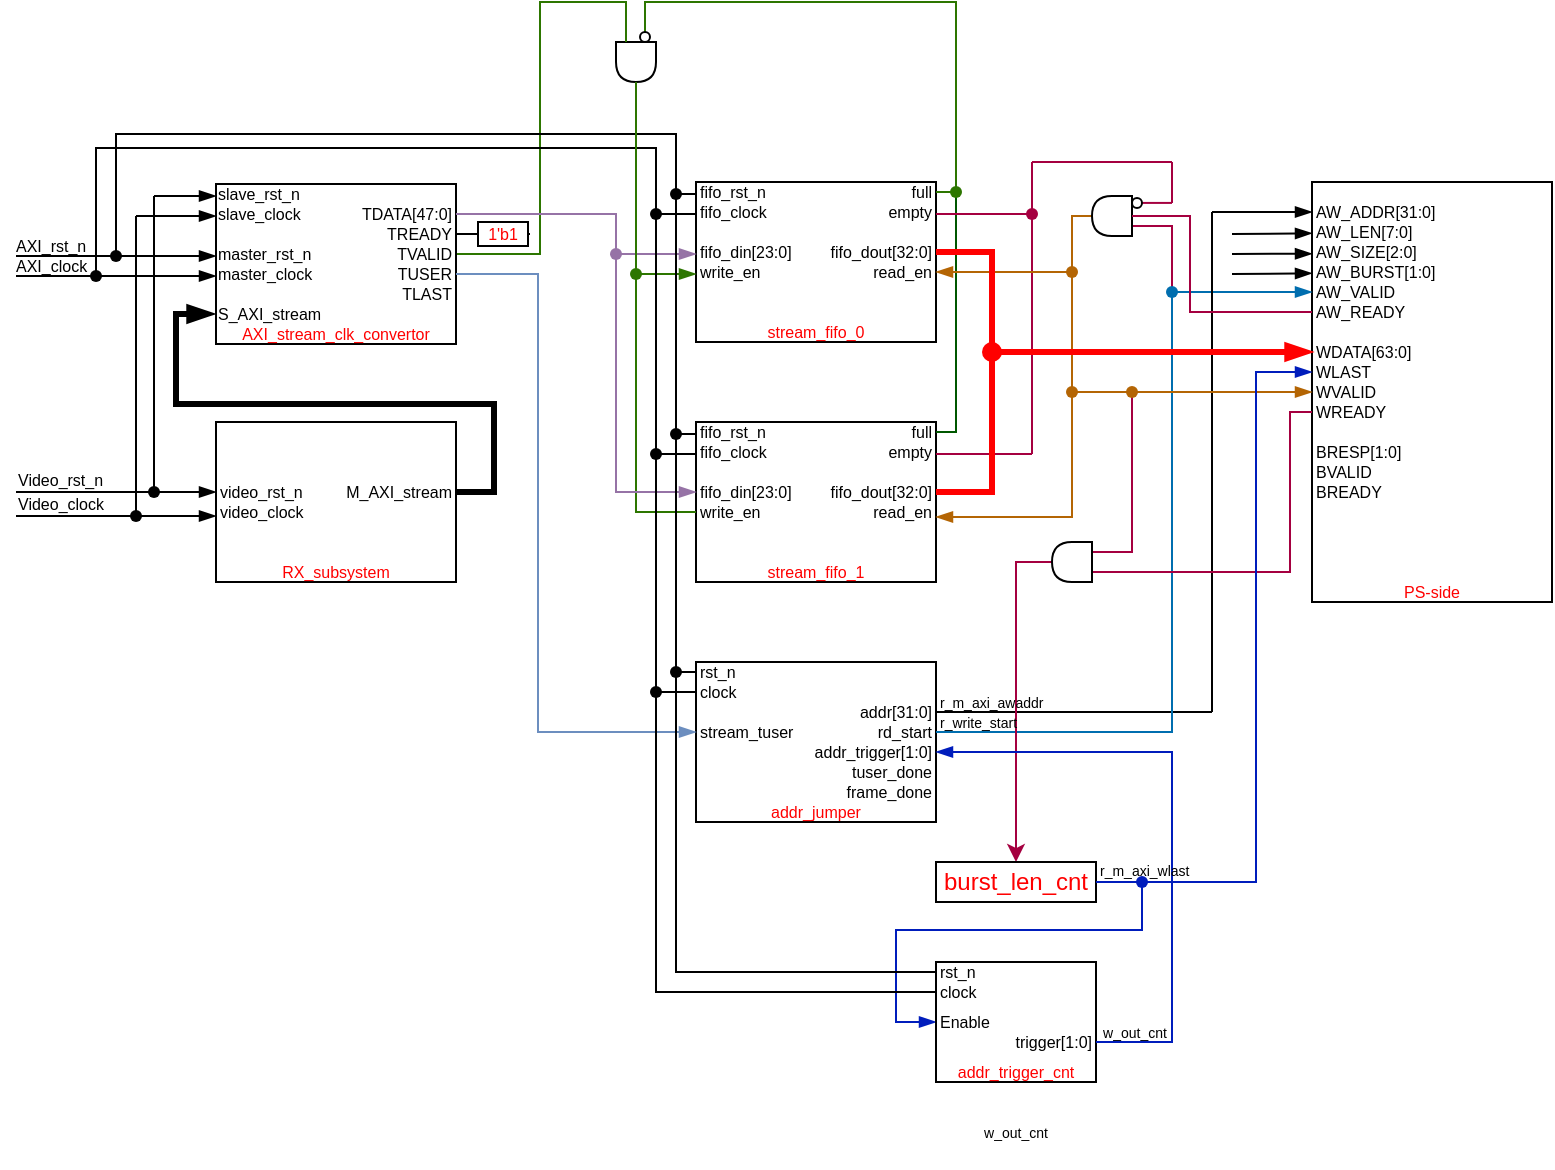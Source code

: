 <mxfile version="22.1.0" type="github">
  <diagram name="Page-1" id="T_trgYmUdFwbFkKvSS2j">
    <mxGraphModel dx="276" dy="142" grid="1" gridSize="1" guides="1" tooltips="1" connect="1" arrows="1" fold="1" page="1" pageScale="1" pageWidth="1100" pageHeight="850" math="0" shadow="0">
      <root>
        <mxCell id="0" />
        <mxCell id="1" parent="0" />
        <mxCell id="fTM0DNvJYfySXZwp9rKw-4" value="" style="group;movable=1;resizable=1;rotatable=1;deletable=1;editable=1;locked=0;connectable=1;rounded=0;" parent="1" vertex="1" connectable="0">
          <mxGeometry x="502" y="200" width="120" height="80" as="geometry" />
        </mxCell>
        <mxCell id="fTM0DNvJYfySXZwp9rKw-5" value="" style="rounded=0;whiteSpace=wrap;html=1;points=[[0,0.25,0,0,0],[0,0.5,0,0,0],[0,0.75,0,0,0],[0.25,0,0,0,0],[0.25,1,0,0,0],[0.5,0,0,0,0],[0.5,1,0,0,0],[0.75,0,0,0,0],[0.75,1,0,0,0],[1,0,0,0,0],[1,0.25,0,0,0],[1,0.5,0,0,0],[1,0.75,0,0,0],[1,1,0,0,0]];movable=1;resizable=1;rotatable=1;deletable=1;editable=1;locked=0;connectable=1;" parent="fTM0DNvJYfySXZwp9rKw-4" vertex="1">
          <mxGeometry width="120" height="80" as="geometry" />
        </mxCell>
        <mxCell id="fTM0DNvJYfySXZwp9rKw-6" value="&lt;font style=&quot;font-size: 8px;&quot;&gt;fifo_din[23:0]&lt;/font&gt;" style="text;html=1;strokeColor=none;fillColor=none;align=left;verticalAlign=middle;whiteSpace=wrap;rounded=0;strokeWidth=0;fontSize=8;horizontal=1;movable=1;resizable=1;rotatable=1;deletable=1;editable=1;locked=0;connectable=1;" parent="fTM0DNvJYfySXZwp9rKw-4" vertex="1">
          <mxGeometry y="30" width="60" height="10" as="geometry" />
        </mxCell>
        <mxCell id="fTM0DNvJYfySXZwp9rKw-7" value="&lt;font style=&quot;font-size: 8px;&quot;&gt;write_en&lt;/font&gt;" style="text;html=1;strokeColor=none;fillColor=none;align=left;verticalAlign=middle;whiteSpace=wrap;rounded=0;strokeWidth=0;fontSize=8;horizontal=1;movable=1;resizable=1;rotatable=1;deletable=1;editable=1;locked=0;connectable=1;" parent="fTM0DNvJYfySXZwp9rKw-4" vertex="1">
          <mxGeometry y="40" width="60" height="10" as="geometry" />
        </mxCell>
        <mxCell id="fTM0DNvJYfySXZwp9rKw-8" value="&lt;font style=&quot;font-size: 8px;&quot;&gt;fifo_dout[32:0]&lt;/font&gt;" style="text;html=1;strokeColor=none;fillColor=none;align=right;verticalAlign=middle;whiteSpace=wrap;rounded=0;strokeWidth=0;fontSize=8;horizontal=1;movable=1;resizable=1;rotatable=1;deletable=1;editable=1;locked=0;connectable=1;" parent="fTM0DNvJYfySXZwp9rKw-4" vertex="1">
          <mxGeometry x="60" y="30" width="60" height="10" as="geometry" />
        </mxCell>
        <mxCell id="fTM0DNvJYfySXZwp9rKw-9" value="&lt;font style=&quot;font-size: 8px;&quot;&gt;full&lt;/font&gt;" style="text;html=1;strokeColor=none;fillColor=none;align=right;verticalAlign=middle;whiteSpace=wrap;rounded=0;strokeWidth=0;fontSize=8;horizontal=1;movable=1;resizable=1;rotatable=1;deletable=1;editable=1;locked=0;connectable=1;" parent="fTM0DNvJYfySXZwp9rKw-4" vertex="1">
          <mxGeometry x="60" width="60" height="10" as="geometry" />
        </mxCell>
        <mxCell id="fTM0DNvJYfySXZwp9rKw-10" value="&lt;font style=&quot;font-size: 8px;&quot;&gt;empty&lt;/font&gt;" style="text;html=1;strokeColor=none;fillColor=none;align=right;verticalAlign=middle;whiteSpace=wrap;rounded=0;strokeWidth=0;fontSize=8;horizontal=1;movable=1;resizable=1;rotatable=1;deletable=1;editable=1;locked=0;connectable=1;" parent="fTM0DNvJYfySXZwp9rKw-4" vertex="1">
          <mxGeometry x="60" y="10" width="60" height="10" as="geometry" />
        </mxCell>
        <mxCell id="fTM0DNvJYfySXZwp9rKw-11" value="&lt;font style=&quot;font-size: 8px;&quot;&gt;read_en&lt;/font&gt;" style="text;html=1;strokeColor=none;fillColor=none;align=right;verticalAlign=middle;whiteSpace=wrap;rounded=0;strokeWidth=0;fontSize=8;horizontal=1;movable=1;resizable=1;rotatable=1;deletable=1;editable=1;locked=0;connectable=1;" parent="fTM0DNvJYfySXZwp9rKw-4" vertex="1">
          <mxGeometry x="60" y="40" width="60" height="10" as="geometry" />
        </mxCell>
        <mxCell id="fTM0DNvJYfySXZwp9rKw-12" value="fifo_clock" style="text;html=1;strokeColor=none;fillColor=none;align=left;verticalAlign=middle;whiteSpace=wrap;rounded=0;strokeWidth=0;fontSize=8;horizontal=1;movable=1;resizable=1;rotatable=1;deletable=1;editable=1;locked=0;connectable=1;" parent="fTM0DNvJYfySXZwp9rKw-4" vertex="1">
          <mxGeometry y="10" width="60" height="10" as="geometry" />
        </mxCell>
        <mxCell id="fTM0DNvJYfySXZwp9rKw-13" value="fifo_rst_n" style="text;html=1;strokeColor=none;fillColor=none;align=left;verticalAlign=middle;whiteSpace=wrap;rounded=0;strokeWidth=0;fontSize=8;horizontal=1;movable=1;resizable=1;rotatable=1;deletable=1;editable=1;locked=0;connectable=1;" parent="fTM0DNvJYfySXZwp9rKw-4" vertex="1">
          <mxGeometry width="60" height="10" as="geometry" />
        </mxCell>
        <mxCell id="fTM0DNvJYfySXZwp9rKw-14" value="&lt;font color=&quot;#ff0000&quot;&gt;stream_fifo_0&lt;/font&gt;" style="text;html=1;strokeColor=none;fillColor=none;align=center;verticalAlign=middle;whiteSpace=wrap;rounded=0;fontSize=8;movable=1;resizable=1;rotatable=1;deletable=1;editable=1;locked=0;connectable=1;" parent="fTM0DNvJYfySXZwp9rKw-4" vertex="1">
          <mxGeometry x="30" y="70" width="60" height="10" as="geometry" />
        </mxCell>
        <mxCell id="fTM0DNvJYfySXZwp9rKw-15" value="" style="group;movable=1;resizable=1;rotatable=1;deletable=1;editable=1;locked=0;connectable=1;rounded=0;" parent="1" vertex="1" connectable="0">
          <mxGeometry x="502" y="440" width="120" height="80" as="geometry" />
        </mxCell>
        <mxCell id="fTM0DNvJYfySXZwp9rKw-16" value="" style="rounded=0;whiteSpace=wrap;html=1;movable=1;resizable=1;rotatable=1;deletable=1;editable=1;locked=0;connectable=1;" parent="fTM0DNvJYfySXZwp9rKw-15" vertex="1">
          <mxGeometry width="120" height="80" as="geometry" />
        </mxCell>
        <mxCell id="fTM0DNvJYfySXZwp9rKw-17" value="&lt;font style=&quot;font-size: 8px;&quot;&gt;stream_tuser&lt;/font&gt;" style="text;html=1;strokeColor=none;fillColor=none;align=left;verticalAlign=middle;whiteSpace=wrap;rounded=0;strokeWidth=0;fontSize=8;horizontal=1;movable=1;resizable=1;rotatable=1;deletable=1;editable=1;locked=0;connectable=1;" parent="fTM0DNvJYfySXZwp9rKw-15" vertex="1">
          <mxGeometry y="30" width="60" height="10" as="geometry" />
        </mxCell>
        <mxCell id="fTM0DNvJYfySXZwp9rKw-18" value="clock" style="text;html=1;strokeColor=none;fillColor=none;align=left;verticalAlign=middle;whiteSpace=wrap;rounded=0;strokeWidth=0;fontSize=8;horizontal=1;movable=1;resizable=1;rotatable=1;deletable=1;editable=1;locked=0;connectable=1;" parent="fTM0DNvJYfySXZwp9rKw-15" vertex="1">
          <mxGeometry y="10" width="60" height="10" as="geometry" />
        </mxCell>
        <mxCell id="fTM0DNvJYfySXZwp9rKw-19" value="rst_n" style="text;html=1;strokeColor=none;fillColor=none;align=left;verticalAlign=middle;whiteSpace=wrap;rounded=0;strokeWidth=0;fontSize=8;horizontal=1;movable=1;resizable=1;rotatable=1;deletable=1;editable=1;locked=0;connectable=1;" parent="fTM0DNvJYfySXZwp9rKw-15" vertex="1">
          <mxGeometry width="60" height="10" as="geometry" />
        </mxCell>
        <mxCell id="fTM0DNvJYfySXZwp9rKw-20" value="&lt;font style=&quot;font-size: 8px;&quot;&gt;addr_trigger[1:0]&lt;/font&gt;" style="text;html=1;strokeColor=none;fillColor=none;align=right;verticalAlign=middle;whiteSpace=wrap;rounded=0;strokeWidth=0;fontSize=8;horizontal=1;movable=1;resizable=1;rotatable=1;deletable=1;editable=1;locked=0;connectable=1;" parent="fTM0DNvJYfySXZwp9rKw-15" vertex="1">
          <mxGeometry x="60" y="40" width="60" height="10" as="geometry" />
        </mxCell>
        <mxCell id="fTM0DNvJYfySXZwp9rKw-21" value="rd_start" style="text;html=1;strokeColor=none;fillColor=none;align=right;verticalAlign=middle;whiteSpace=wrap;rounded=0;strokeWidth=0;fontSize=8;horizontal=1;movable=1;resizable=1;rotatable=1;deletable=1;editable=1;locked=0;connectable=1;" parent="fTM0DNvJYfySXZwp9rKw-15" vertex="1">
          <mxGeometry x="60" y="30" width="60" height="10" as="geometry" />
        </mxCell>
        <mxCell id="fTM0DNvJYfySXZwp9rKw-22" value="addr[31:0]" style="text;html=1;strokeColor=none;fillColor=none;align=right;verticalAlign=middle;whiteSpace=wrap;rounded=0;strokeWidth=0;fontSize=8;horizontal=1;movable=1;resizable=1;rotatable=1;deletable=1;editable=1;locked=0;connectable=1;" parent="fTM0DNvJYfySXZwp9rKw-15" vertex="1">
          <mxGeometry x="60" y="20" width="60" height="10" as="geometry" />
        </mxCell>
        <mxCell id="fTM0DNvJYfySXZwp9rKw-23" value="&lt;font color=&quot;#ff0000&quot;&gt;addr_jumper&lt;/font&gt;" style="text;html=1;strokeColor=none;fillColor=none;align=center;verticalAlign=middle;whiteSpace=wrap;rounded=0;fontSize=8;movable=1;resizable=1;rotatable=1;deletable=1;editable=1;locked=0;connectable=1;" parent="fTM0DNvJYfySXZwp9rKw-15" vertex="1">
          <mxGeometry x="30" y="70" width="60" height="10" as="geometry" />
        </mxCell>
        <mxCell id="gBf5a1rEPs-FKC83FTHr-13" value="tuser_done" style="text;html=1;strokeColor=none;fillColor=none;align=right;verticalAlign=middle;whiteSpace=wrap;rounded=0;strokeWidth=0;fontSize=8;horizontal=1;movable=1;resizable=1;rotatable=1;deletable=1;editable=1;locked=0;connectable=1;" parent="fTM0DNvJYfySXZwp9rKw-15" vertex="1">
          <mxGeometry x="60" y="50" width="60" height="10" as="geometry" />
        </mxCell>
        <mxCell id="gBf5a1rEPs-FKC83FTHr-14" value="frame_done" style="text;html=1;strokeColor=none;fillColor=none;align=right;verticalAlign=middle;whiteSpace=wrap;rounded=0;strokeWidth=0;fontSize=8;horizontal=1;movable=1;resizable=1;rotatable=1;deletable=1;editable=1;locked=0;connectable=1;" parent="fTM0DNvJYfySXZwp9rKw-15" vertex="1">
          <mxGeometry x="60" y="60" width="60" height="10" as="geometry" />
        </mxCell>
        <mxCell id="fTM0DNvJYfySXZwp9rKw-24" value="" style="group;movable=1;resizable=1;rotatable=1;deletable=1;editable=1;locked=0;connectable=1;rounded=0;" parent="1" vertex="1" connectable="0">
          <mxGeometry x="502" y="320" width="120" height="80" as="geometry" />
        </mxCell>
        <mxCell id="fTM0DNvJYfySXZwp9rKw-25" value="" style="rounded=0;whiteSpace=wrap;html=1;points=[[0,0.25,0,0,0],[0,0.5,0,0,0],[0,0.75,0,0,0],[0.25,0,0,0,0],[0.25,1,0,0,0],[0.5,0,0,0,0],[0.5,1,0,0,0],[0.75,0,0,0,0],[0.75,1,0,0,0],[1,0,0,0,0],[1,0.25,0,0,0],[1,0.5,0,0,0],[1,0.75,0,0,0],[1,1,0,0,0]];movable=1;resizable=1;rotatable=1;deletable=1;editable=1;locked=0;connectable=1;" parent="fTM0DNvJYfySXZwp9rKw-24" vertex="1">
          <mxGeometry width="120" height="80" as="geometry" />
        </mxCell>
        <mxCell id="fTM0DNvJYfySXZwp9rKw-26" value="&lt;font style=&quot;font-size: 8px;&quot;&gt;fifo_din[23:0]&lt;/font&gt;" style="text;html=1;strokeColor=none;fillColor=none;align=left;verticalAlign=middle;whiteSpace=wrap;rounded=0;strokeWidth=0;fontSize=8;horizontal=1;movable=1;resizable=1;rotatable=1;deletable=1;editable=1;locked=0;connectable=1;" parent="fTM0DNvJYfySXZwp9rKw-24" vertex="1">
          <mxGeometry y="30" width="60" height="10" as="geometry" />
        </mxCell>
        <mxCell id="fTM0DNvJYfySXZwp9rKw-27" value="&lt;font style=&quot;font-size: 8px;&quot;&gt;write_en&lt;/font&gt;" style="text;html=1;strokeColor=none;fillColor=none;align=left;verticalAlign=middle;whiteSpace=wrap;rounded=0;strokeWidth=0;fontSize=8;horizontal=1;movable=1;resizable=1;rotatable=1;deletable=1;editable=1;locked=0;connectable=1;" parent="fTM0DNvJYfySXZwp9rKw-24" vertex="1">
          <mxGeometry y="40" width="60" height="10" as="geometry" />
        </mxCell>
        <mxCell id="fTM0DNvJYfySXZwp9rKw-28" value="&lt;font style=&quot;font-size: 8px;&quot;&gt;fifo_dout[32:0]&lt;/font&gt;" style="text;html=1;strokeColor=none;fillColor=none;align=right;verticalAlign=middle;whiteSpace=wrap;rounded=0;strokeWidth=0;fontSize=8;horizontal=1;movable=1;resizable=1;rotatable=1;deletable=1;editable=1;locked=0;connectable=1;" parent="fTM0DNvJYfySXZwp9rKw-24" vertex="1">
          <mxGeometry x="60" y="30" width="60" height="10" as="geometry" />
        </mxCell>
        <mxCell id="fTM0DNvJYfySXZwp9rKw-29" value="&lt;font style=&quot;font-size: 8px;&quot;&gt;full&lt;/font&gt;" style="text;html=1;strokeColor=none;fillColor=none;align=right;verticalAlign=middle;whiteSpace=wrap;rounded=0;strokeWidth=0;fontSize=8;horizontal=1;movable=1;resizable=1;rotatable=1;deletable=1;editable=1;locked=0;connectable=1;" parent="fTM0DNvJYfySXZwp9rKw-24" vertex="1">
          <mxGeometry x="60" width="60" height="10" as="geometry" />
        </mxCell>
        <mxCell id="fTM0DNvJYfySXZwp9rKw-30" value="&lt;font style=&quot;font-size: 8px;&quot;&gt;empty&lt;/font&gt;" style="text;html=1;strokeColor=none;fillColor=none;align=right;verticalAlign=middle;whiteSpace=wrap;rounded=0;strokeWidth=0;fontSize=8;horizontal=1;movable=1;resizable=1;rotatable=1;deletable=1;editable=1;locked=0;connectable=1;" parent="fTM0DNvJYfySXZwp9rKw-24" vertex="1">
          <mxGeometry x="60" y="10" width="60" height="10" as="geometry" />
        </mxCell>
        <mxCell id="fTM0DNvJYfySXZwp9rKw-31" value="&lt;font style=&quot;font-size: 8px;&quot;&gt;read_en&lt;/font&gt;" style="text;html=1;strokeColor=none;fillColor=none;align=right;verticalAlign=middle;whiteSpace=wrap;rounded=0;strokeWidth=0;fontSize=8;horizontal=1;movable=1;resizable=1;rotatable=1;deletable=1;editable=1;locked=0;connectable=1;" parent="fTM0DNvJYfySXZwp9rKw-24" vertex="1">
          <mxGeometry x="60" y="40" width="60" height="10" as="geometry" />
        </mxCell>
        <mxCell id="fTM0DNvJYfySXZwp9rKw-32" value="fifo_clock" style="text;html=1;strokeColor=none;fillColor=none;align=left;verticalAlign=middle;whiteSpace=wrap;rounded=0;strokeWidth=0;fontSize=8;horizontal=1;movable=1;resizable=1;rotatable=1;deletable=1;editable=1;locked=0;connectable=1;" parent="fTM0DNvJYfySXZwp9rKw-24" vertex="1">
          <mxGeometry y="10" width="60" height="10" as="geometry" />
        </mxCell>
        <mxCell id="fTM0DNvJYfySXZwp9rKw-33" value="fifo_rst_n" style="text;html=1;strokeColor=none;fillColor=none;align=left;verticalAlign=middle;whiteSpace=wrap;rounded=0;strokeWidth=0;fontSize=8;horizontal=1;movable=1;resizable=1;rotatable=1;deletable=1;editable=1;locked=0;connectable=1;" parent="fTM0DNvJYfySXZwp9rKw-24" vertex="1">
          <mxGeometry width="60" height="10" as="geometry" />
        </mxCell>
        <mxCell id="fTM0DNvJYfySXZwp9rKw-34" value="&lt;font color=&quot;#ff0000&quot;&gt;stream_fifo_1&lt;/font&gt;" style="text;html=1;strokeColor=none;fillColor=none;align=center;verticalAlign=middle;whiteSpace=wrap;rounded=0;fontSize=8;movable=1;resizable=1;rotatable=1;deletable=1;editable=1;locked=0;connectable=1;" parent="fTM0DNvJYfySXZwp9rKw-24" vertex="1">
          <mxGeometry x="30" y="70" width="60" height="10" as="geometry" />
        </mxCell>
        <mxCell id="fTM0DNvJYfySXZwp9rKw-48" value="" style="group;movable=1;resizable=1;rotatable=1;deletable=1;editable=1;locked=0;connectable=1;rounded=0;" parent="1" vertex="1" connectable="0">
          <mxGeometry x="262" y="320" width="120" height="80" as="geometry" />
        </mxCell>
        <mxCell id="fTM0DNvJYfySXZwp9rKw-49" value="" style="rounded=0;whiteSpace=wrap;html=1;movable=1;resizable=1;rotatable=1;deletable=1;editable=1;locked=0;connectable=1;container=0;" parent="fTM0DNvJYfySXZwp9rKw-48" vertex="1">
          <mxGeometry width="120" height="80" as="geometry" />
        </mxCell>
        <mxCell id="fTM0DNvJYfySXZwp9rKw-50" value="&lt;font style=&quot;font-size: 8px;&quot;&gt;video_rst_n&lt;/font&gt;" style="text;html=1;strokeColor=none;fillColor=none;align=left;verticalAlign=middle;whiteSpace=wrap;rounded=0;strokeWidth=0;fontSize=8;horizontal=1;movable=1;resizable=1;rotatable=1;deletable=1;editable=1;locked=0;connectable=1;container=0;" parent="fTM0DNvJYfySXZwp9rKw-48" vertex="1">
          <mxGeometry y="30" width="60" height="10" as="geometry" />
        </mxCell>
        <mxCell id="fTM0DNvJYfySXZwp9rKw-51" value="M_AXI_stream" style="text;html=1;strokeColor=none;fillColor=none;align=right;verticalAlign=middle;whiteSpace=wrap;rounded=0;strokeWidth=0;fontSize=8;horizontal=1;movable=1;resizable=1;rotatable=1;deletable=1;editable=1;locked=0;connectable=1;container=0;" parent="fTM0DNvJYfySXZwp9rKw-48" vertex="1">
          <mxGeometry x="60" y="30" width="60" height="10" as="geometry" />
        </mxCell>
        <mxCell id="fTM0DNvJYfySXZwp9rKw-52" value="&lt;font color=&quot;#ff0000&quot;&gt;RX_subsystem&lt;/font&gt;" style="text;html=1;strokeColor=none;fillColor=none;align=center;verticalAlign=middle;whiteSpace=wrap;rounded=0;fontSize=8;movable=1;resizable=1;rotatable=1;deletable=1;editable=1;locked=0;connectable=1;container=0;" parent="fTM0DNvJYfySXZwp9rKw-48" vertex="1">
          <mxGeometry x="30" y="70" width="60" height="10" as="geometry" />
        </mxCell>
        <mxCell id="fTM0DNvJYfySXZwp9rKw-53" value="&lt;font style=&quot;font-size: 8px;&quot;&gt;video_clock&lt;/font&gt;" style="text;html=1;strokeColor=none;fillColor=none;align=left;verticalAlign=middle;whiteSpace=wrap;rounded=0;strokeWidth=0;fontSize=8;horizontal=1;movable=1;resizable=1;rotatable=1;deletable=1;editable=1;locked=0;connectable=1;container=0;" parent="fTM0DNvJYfySXZwp9rKw-48" vertex="1">
          <mxGeometry y="40" width="60" height="10" as="geometry" />
        </mxCell>
        <mxCell id="fTM0DNvJYfySXZwp9rKw-59" value="" style="endArrow=blockThin;html=1;rounded=0;endFill=1;movable=1;resizable=1;rotatable=1;deletable=1;editable=1;locked=0;connectable=1;jumpStyle=none;" parent="1" edge="1">
          <mxGeometry width="50" height="50" relative="1" as="geometry">
            <mxPoint x="231" y="207" as="sourcePoint" />
            <mxPoint x="262" y="207" as="targetPoint" />
          </mxGeometry>
        </mxCell>
        <mxCell id="fTM0DNvJYfySXZwp9rKw-60" value="" style="endArrow=blockThin;html=1;rounded=0;endFill=1;movable=1;resizable=1;rotatable=1;deletable=1;editable=1;locked=0;connectable=1;jumpStyle=none;" parent="1" edge="1">
          <mxGeometry width="50" height="50" relative="1" as="geometry">
            <mxPoint x="222" y="217" as="sourcePoint" />
            <mxPoint x="262" y="217" as="targetPoint" />
          </mxGeometry>
        </mxCell>
        <mxCell id="fTM0DNvJYfySXZwp9rKw-61" value="" style="endArrow=blockThin;html=1;rounded=0;endFill=1;movable=1;resizable=1;rotatable=1;deletable=1;editable=1;locked=0;connectable=1;jumpStyle=none;" parent="1" edge="1">
          <mxGeometry width="50" height="50" relative="1" as="geometry">
            <mxPoint x="162" y="237" as="sourcePoint" />
            <mxPoint x="262" y="237" as="targetPoint" />
          </mxGeometry>
        </mxCell>
        <mxCell id="fTM0DNvJYfySXZwp9rKw-62" value="" style="endArrow=blockThin;html=1;rounded=0;endFill=1;movable=1;resizable=1;rotatable=1;deletable=1;editable=1;locked=0;connectable=1;jumpStyle=none;" parent="1" source="fTM0DNvJYfySXZwp9rKw-103" edge="1">
          <mxGeometry width="50" height="50" relative="1" as="geometry">
            <mxPoint x="162" y="247" as="sourcePoint" />
            <mxPoint x="262" y="247" as="targetPoint" />
          </mxGeometry>
        </mxCell>
        <mxCell id="fTM0DNvJYfySXZwp9rKw-63" value="" style="endArrow=none;html=1;rounded=0;startArrow=none;startFill=0;movable=1;resizable=1;rotatable=1;deletable=1;editable=1;locked=0;connectable=1;jumpStyle=none;" parent="1" edge="1">
          <mxGeometry width="50" height="50" relative="1" as="geometry">
            <mxPoint x="231" y="207" as="sourcePoint" />
            <mxPoint x="231" y="355" as="targetPoint" />
          </mxGeometry>
        </mxCell>
        <mxCell id="fTM0DNvJYfySXZwp9rKw-64" value="" style="endArrow=none;html=1;rounded=0;startArrow=none;startFill=0;movable=1;resizable=1;rotatable=1;deletable=1;editable=1;locked=0;connectable=1;jumpStyle=none;" parent="1" edge="1">
          <mxGeometry width="50" height="50" relative="1" as="geometry">
            <mxPoint x="222" y="217" as="sourcePoint" />
            <mxPoint x="222" y="367" as="targetPoint" />
          </mxGeometry>
        </mxCell>
        <mxCell id="fTM0DNvJYfySXZwp9rKw-65" value="" style="endArrow=blockThin;html=1;rounded=0;endFill=1;movable=1;resizable=1;rotatable=1;deletable=1;editable=1;locked=0;connectable=1;entryX=0;entryY=0.5;entryDx=0;entryDy=0;jumpStyle=none;" parent="1" source="DFjxJVPFyk8L71EdaPLH-11" target="fTM0DNvJYfySXZwp9rKw-50" edge="1">
          <mxGeometry width="50" height="50" relative="1" as="geometry">
            <mxPoint x="162" y="355" as="sourcePoint" />
            <mxPoint x="262" y="355" as="targetPoint" />
          </mxGeometry>
        </mxCell>
        <mxCell id="fTM0DNvJYfySXZwp9rKw-66" value="" style="endArrow=blockThin;html=1;rounded=0;endFill=1;movable=1;resizable=1;rotatable=1;deletable=1;editable=1;locked=0;connectable=1;jumpStyle=none;" parent="1" source="DFjxJVPFyk8L71EdaPLH-13" edge="1">
          <mxGeometry width="50" height="50" relative="1" as="geometry">
            <mxPoint x="162" y="367" as="sourcePoint" />
            <mxPoint x="262" y="367" as="targetPoint" />
          </mxGeometry>
        </mxCell>
        <mxCell id="fTM0DNvJYfySXZwp9rKw-67" value="Video_rst_n" style="text;html=1;strokeColor=none;fillColor=none;align=left;verticalAlign=middle;whiteSpace=wrap;rounded=0;strokeWidth=0;fontSize=8;horizontal=1;movable=1;resizable=1;rotatable=1;deletable=1;editable=1;locked=0;connectable=1;container=0;" parent="1" vertex="1">
          <mxGeometry x="161" y="344" width="60" height="10" as="geometry" />
        </mxCell>
        <mxCell id="fTM0DNvJYfySXZwp9rKw-68" value="Video_clock" style="text;html=1;strokeColor=none;fillColor=none;align=left;verticalAlign=middle;whiteSpace=wrap;rounded=0;strokeWidth=0;fontSize=8;horizontal=1;movable=1;resizable=1;rotatable=1;deletable=1;editable=1;locked=0;connectable=1;container=0;" parent="1" vertex="1">
          <mxGeometry x="161" y="356" width="60" height="10" as="geometry" />
        </mxCell>
        <mxCell id="fTM0DNvJYfySXZwp9rKw-69" value="AXI_rst_n" style="text;html=1;strokeColor=none;fillColor=none;align=left;verticalAlign=middle;whiteSpace=wrap;rounded=0;strokeWidth=0;fontSize=8;horizontal=1;movable=1;resizable=1;rotatable=1;deletable=1;editable=1;locked=0;connectable=1;container=0;" parent="1" vertex="1">
          <mxGeometry x="160" y="227" width="60" height="10" as="geometry" />
        </mxCell>
        <mxCell id="fTM0DNvJYfySXZwp9rKw-70" value="AXI_clock" style="text;html=1;strokeColor=none;fillColor=none;align=left;verticalAlign=middle;whiteSpace=wrap;rounded=0;strokeWidth=0;fontSize=8;horizontal=1;movable=1;resizable=1;rotatable=1;deletable=1;editable=1;locked=0;connectable=1;container=0;" parent="1" vertex="1">
          <mxGeometry x="160" y="237" width="60" height="10" as="geometry" />
        </mxCell>
        <mxCell id="fTM0DNvJYfySXZwp9rKw-79" value="" style="endArrow=none;html=1;rounded=0;endFill=0;movable=1;resizable=1;rotatable=1;deletable=1;editable=1;locked=0;connectable=1;jumpStyle=none;" parent="1" edge="1">
          <mxGeometry width="50" height="50" relative="1" as="geometry">
            <mxPoint x="502" y="336" as="sourcePoint" />
            <mxPoint x="482" y="336" as="targetPoint" />
          </mxGeometry>
        </mxCell>
        <mxCell id="fTM0DNvJYfySXZwp9rKw-80" value="" style="endArrow=none;html=1;rounded=0;endFill=0;movable=1;resizable=1;rotatable=1;deletable=1;editable=1;locked=0;connectable=1;jumpStyle=none;" parent="1" edge="1">
          <mxGeometry width="50" height="50" relative="1" as="geometry">
            <mxPoint x="502" y="326" as="sourcePoint" />
            <mxPoint x="492" y="326" as="targetPoint" />
          </mxGeometry>
        </mxCell>
        <mxCell id="fTM0DNvJYfySXZwp9rKw-81" value="" style="endArrow=none;html=1;rounded=0;endFill=0;movable=1;resizable=1;rotatable=1;deletable=1;editable=1;locked=0;connectable=1;jumpStyle=none;" parent="1" edge="1">
          <mxGeometry width="50" height="50" relative="1" as="geometry">
            <mxPoint x="502" y="216" as="sourcePoint" />
            <mxPoint x="482" y="216" as="targetPoint" />
          </mxGeometry>
        </mxCell>
        <mxCell id="fTM0DNvJYfySXZwp9rKw-82" value="" style="endArrow=none;html=1;rounded=0;endFill=0;movable=1;resizable=1;rotatable=1;deletable=1;editable=1;locked=0;connectable=1;jumpStyle=none;" parent="1" edge="1">
          <mxGeometry width="50" height="50" relative="1" as="geometry">
            <mxPoint x="502" y="206" as="sourcePoint" />
            <mxPoint x="492" y="206" as="targetPoint" />
          </mxGeometry>
        </mxCell>
        <mxCell id="fTM0DNvJYfySXZwp9rKw-85" value="" style="endArrow=none;html=1;rounded=0;endFill=0;fillColor=#e1d5e7;strokeColor=#9673a6;startArrow=blockThin;startFill=1;movable=1;resizable=1;rotatable=1;deletable=1;editable=1;locked=0;connectable=1;jumpStyle=none;" parent="1" edge="1">
          <mxGeometry width="50" height="50" relative="1" as="geometry">
            <mxPoint x="502" y="236" as="sourcePoint" />
            <mxPoint x="462" y="236" as="targetPoint" />
          </mxGeometry>
        </mxCell>
        <mxCell id="fTM0DNvJYfySXZwp9rKw-99" value="" style="endArrow=none;html=1;rounded=0;endFill=0;fillColor=#60a917;strokeColor=#2D7600;movable=1;resizable=1;rotatable=1;deletable=1;editable=1;locked=0;connectable=1;jumpStyle=none;" parent="1" edge="1">
          <mxGeometry width="50" height="50" relative="1" as="geometry">
            <mxPoint x="632" y="205" as="sourcePoint" />
            <mxPoint x="622" y="205" as="targetPoint" />
          </mxGeometry>
        </mxCell>
        <mxCell id="fTM0DNvJYfySXZwp9rKw-101" value="" style="endArrow=none;html=1;rounded=0;endFill=0;fillColor=#60a917;strokeColor=#2D7600;startArrow=blockThin;startFill=1;movable=1;resizable=1;rotatable=1;deletable=1;editable=1;locked=0;connectable=1;jumpStyle=none;" parent="1" edge="1">
          <mxGeometry width="50" height="50" relative="1" as="geometry">
            <mxPoint x="502" y="246" as="sourcePoint" />
            <mxPoint x="472" y="246" as="targetPoint" />
          </mxGeometry>
        </mxCell>
        <mxCell id="fTM0DNvJYfySXZwp9rKw-105" value="" style="shape=waypoint;sketch=0;fillStyle=solid;size=6;pointerEvents=1;points=[];fillColor=none;resizable=1;rotatable=1;perimeter=centerPerimeter;snapToPoint=1;movable=1;deletable=1;editable=1;locked=0;connectable=1;" parent="1" vertex="1">
          <mxGeometry x="482" y="195" width="20" height="22" as="geometry" />
        </mxCell>
        <mxCell id="fTM0DNvJYfySXZwp9rKw-106" value="" style="shape=waypoint;sketch=0;fillStyle=solid;size=6;pointerEvents=1;points=[];fillColor=none;resizable=1;rotatable=1;perimeter=centerPerimeter;snapToPoint=1;movable=1;deletable=1;editable=1;locked=0;connectable=1;" parent="1" vertex="1">
          <mxGeometry x="472" y="206" width="20" height="20" as="geometry" />
        </mxCell>
        <mxCell id="rp5CnQPVf0M-Nyt8Gne1-17" style="edgeStyle=orthogonalEdgeStyle;rounded=0;orthogonalLoop=1;jettySize=auto;html=1;entryX=0;entryY=0.5;entryDx=0;entryDy=0;endArrow=none;endFill=0;movable=1;resizable=1;rotatable=1;deletable=1;editable=1;locked=0;connectable=1;jumpStyle=none;" parent="1" source="gBf5a1rEPs-FKC83FTHr-6" target="fTM0DNvJYfySXZwp9rKw-19" edge="1">
          <mxGeometry relative="1" as="geometry">
            <mxPoint x="494" y="437.093" as="targetPoint" />
            <Array as="points">
              <mxPoint x="492" y="445" />
            </Array>
          </mxGeometry>
        </mxCell>
        <mxCell id="fTM0DNvJYfySXZwp9rKw-107" value="" style="shape=waypoint;sketch=0;fillStyle=solid;size=6;pointerEvents=1;points=[];fillColor=none;resizable=1;rotatable=1;perimeter=centerPerimeter;snapToPoint=1;movable=1;deletable=1;editable=1;locked=0;connectable=1;" parent="1" vertex="1">
          <mxGeometry x="482" y="316" width="20" height="20" as="geometry" />
        </mxCell>
        <mxCell id="DFjxJVPFyk8L71EdaPLH-10" style="edgeStyle=orthogonalEdgeStyle;rounded=0;orthogonalLoop=1;jettySize=auto;html=1;endArrow=none;endFill=0;entryX=0;entryY=0.5;entryDx=0;entryDy=0;movable=1;resizable=1;rotatable=1;deletable=1;editable=1;locked=0;connectable=1;jumpStyle=none;" parent="1" source="gBf5a1rEPs-FKC83FTHr-9" target="fTM0DNvJYfySXZwp9rKw-18" edge="1">
          <mxGeometry relative="1" as="geometry">
            <mxPoint x="482" y="455" as="targetPoint" />
            <Array as="points">
              <mxPoint x="482" y="455" />
            </Array>
          </mxGeometry>
        </mxCell>
        <mxCell id="fTM0DNvJYfySXZwp9rKw-108" value="" style="shape=waypoint;sketch=0;fillStyle=solid;size=6;pointerEvents=1;points=[];fillColor=none;resizable=1;rotatable=1;perimeter=centerPerimeter;snapToPoint=1;movable=1;deletable=1;editable=1;locked=0;connectable=1;" parent="1" vertex="1">
          <mxGeometry x="472" y="326" width="20" height="20" as="geometry" />
        </mxCell>
        <mxCell id="rp5CnQPVf0M-Nyt8Gne1-4" style="edgeStyle=orthogonalEdgeStyle;rounded=0;orthogonalLoop=1;jettySize=auto;html=1;entryX=1;entryY=0.5;entryDx=0;entryDy=0;endArrow=none;endFill=0;fillColor=#008a00;strokeColor=#005700;movable=1;resizable=1;rotatable=1;deletable=1;editable=1;locked=0;connectable=1;jumpStyle=none;" parent="1" source="fTM0DNvJYfySXZwp9rKw-109" target="fTM0DNvJYfySXZwp9rKw-29" edge="1">
          <mxGeometry relative="1" as="geometry">
            <mxPoint x="632" y="327.4" as="targetPoint" />
            <Array as="points">
              <mxPoint x="632" y="325" />
            </Array>
          </mxGeometry>
        </mxCell>
        <mxCell id="rp5CnQPVf0M-Nyt8Gne1-5" style="edgeStyle=orthogonalEdgeStyle;rounded=0;orthogonalLoop=1;jettySize=auto;html=1;entryX=0.5;entryY=0;entryDx=0;entryDy=0;endArrow=none;endFill=0;fillColor=#60a917;strokeColor=#2D7600;movable=1;resizable=1;rotatable=1;deletable=1;editable=1;locked=0;connectable=1;jumpStyle=none;" parent="1" source="fTM0DNvJYfySXZwp9rKw-109" target="fTM0DNvJYfySXZwp9rKw-138" edge="1">
          <mxGeometry relative="1" as="geometry">
            <Array as="points">
              <mxPoint x="632" y="110" />
              <mxPoint x="477" y="110" />
            </Array>
          </mxGeometry>
        </mxCell>
        <mxCell id="fTM0DNvJYfySXZwp9rKw-109" value="" style="shape=waypoint;sketch=0;fillStyle=solid;size=6;pointerEvents=1;points=[];fillColor=#60a917;resizable=1;rotatable=1;perimeter=centerPerimeter;snapToPoint=1;fontColor=#ffffff;strokeColor=#2D7600;movable=1;deletable=1;editable=1;locked=0;connectable=1;" parent="1" vertex="1">
          <mxGeometry x="622" y="195" width="20" height="20" as="geometry" />
        </mxCell>
        <mxCell id="DFjxJVPFyk8L71EdaPLH-17" style="edgeStyle=orthogonalEdgeStyle;rounded=0;orthogonalLoop=1;jettySize=auto;html=1;entryX=0;entryY=0.5;entryDx=0;entryDy=0;fillColor=#60a917;strokeColor=#2D7600;endArrow=none;endFill=0;movable=1;resizable=1;rotatable=1;deletable=1;editable=1;locked=0;connectable=1;jumpStyle=none;" parent="1" source="fTM0DNvJYfySXZwp9rKw-110" target="fTM0DNvJYfySXZwp9rKw-27" edge="1">
          <mxGeometry relative="1" as="geometry">
            <Array as="points">
              <mxPoint x="472" y="365" />
            </Array>
          </mxGeometry>
        </mxCell>
        <mxCell id="fTM0DNvJYfySXZwp9rKw-110" value="" style="shape=waypoint;sketch=0;fillStyle=solid;size=6;pointerEvents=1;points=[];fillColor=#60a917;resizable=1;rotatable=1;perimeter=centerPerimeter;snapToPoint=1;fontColor=#ffffff;strokeColor=#2D7600;movable=1;deletable=1;editable=1;locked=0;connectable=1;" parent="1" vertex="1">
          <mxGeometry x="462" y="236" width="20" height="20" as="geometry" />
        </mxCell>
        <mxCell id="DFjxJVPFyk8L71EdaPLH-19" style="edgeStyle=orthogonalEdgeStyle;rounded=0;orthogonalLoop=1;jettySize=auto;html=1;entryX=0;entryY=0.5;entryDx=0;entryDy=0;fillColor=#e1d5e7;strokeColor=#9673a6;endArrow=blockThin;endFill=1;movable=1;resizable=1;rotatable=1;deletable=1;editable=1;locked=0;connectable=1;jumpStyle=none;" parent="1" source="fTM0DNvJYfySXZwp9rKw-111" target="fTM0DNvJYfySXZwp9rKw-26" edge="1">
          <mxGeometry relative="1" as="geometry">
            <mxPoint x="463" y="351" as="targetPoint" />
            <Array as="points">
              <mxPoint x="462" y="355" />
            </Array>
          </mxGeometry>
        </mxCell>
        <mxCell id="fTM0DNvJYfySXZwp9rKw-111" value="" style="shape=waypoint;sketch=0;fillStyle=solid;size=6;pointerEvents=1;points=[];fillColor=#e1d5e7;resizable=1;rotatable=1;perimeter=centerPerimeter;snapToPoint=1;strokeColor=#9673a6;movable=1;deletable=1;editable=1;locked=0;connectable=1;" parent="1" vertex="1">
          <mxGeometry x="452" y="226" width="20" height="20" as="geometry" />
        </mxCell>
        <mxCell id="fTM0DNvJYfySXZwp9rKw-112" value="" style="group;movable=1;resizable=1;rotatable=1;deletable=1;editable=1;locked=0;connectable=1;" parent="1" vertex="1" connectable="0">
          <mxGeometry x="810" y="200" width="120" height="210" as="geometry" />
        </mxCell>
        <mxCell id="fTM0DNvJYfySXZwp9rKw-113" value="" style="rounded=0;whiteSpace=wrap;html=1;movable=1;resizable=1;rotatable=1;deletable=1;editable=1;locked=0;connectable=1;container=0;" parent="fTM0DNvJYfySXZwp9rKw-112" vertex="1">
          <mxGeometry width="120" height="210" as="geometry" />
        </mxCell>
        <mxCell id="fTM0DNvJYfySXZwp9rKw-114" value="&lt;font color=&quot;#ff0000&quot;&gt;PS-side&lt;/font&gt;" style="text;html=1;strokeColor=none;fillColor=none;align=center;verticalAlign=middle;whiteSpace=wrap;rounded=0;fontSize=8;movable=1;resizable=1;rotatable=1;deletable=1;editable=1;locked=0;connectable=1;container=0;" parent="fTM0DNvJYfySXZwp9rKw-112" vertex="1">
          <mxGeometry x="30" y="200" width="60" height="10" as="geometry" />
        </mxCell>
        <mxCell id="fTM0DNvJYfySXZwp9rKw-115" value="&lt;font style=&quot;font-size: 8px;&quot;&gt;AW_ADDR[31:0]&lt;/font&gt;" style="text;html=1;strokeColor=none;fillColor=none;align=left;verticalAlign=middle;whiteSpace=wrap;rounded=0;strokeWidth=0;fontSize=8;horizontal=1;movable=1;resizable=1;rotatable=1;deletable=1;editable=1;locked=0;connectable=1;container=0;" parent="fTM0DNvJYfySXZwp9rKw-112" vertex="1">
          <mxGeometry y="10" width="60" height="10" as="geometry" />
        </mxCell>
        <mxCell id="fTM0DNvJYfySXZwp9rKw-116" value="&lt;font style=&quot;font-size: 8px;&quot;&gt;AW_LEN[7:0]&lt;/font&gt;" style="text;html=1;strokeColor=none;fillColor=none;align=left;verticalAlign=middle;whiteSpace=wrap;rounded=0;strokeWidth=0;fontSize=8;horizontal=1;movable=1;resizable=1;rotatable=1;deletable=1;editable=1;locked=0;connectable=1;container=0;" parent="fTM0DNvJYfySXZwp9rKw-112" vertex="1">
          <mxGeometry y="20" width="60" height="10" as="geometry" />
        </mxCell>
        <mxCell id="fTM0DNvJYfySXZwp9rKw-117" value="&lt;font style=&quot;font-size: 8px;&quot;&gt;AW_SIZE[2:0]&lt;/font&gt;" style="text;html=1;strokeColor=none;fillColor=none;align=left;verticalAlign=middle;whiteSpace=wrap;rounded=0;strokeWidth=0;fontSize=8;horizontal=1;movable=1;resizable=1;rotatable=1;deletable=1;editable=1;locked=0;connectable=1;container=0;" parent="fTM0DNvJYfySXZwp9rKw-112" vertex="1">
          <mxGeometry y="30" width="60" height="10" as="geometry" />
        </mxCell>
        <mxCell id="fTM0DNvJYfySXZwp9rKw-118" value="&lt;font style=&quot;font-size: 8px;&quot;&gt;AW_BURST[1:0]&lt;/font&gt;" style="text;html=1;strokeColor=none;fillColor=none;align=left;verticalAlign=middle;whiteSpace=wrap;rounded=0;strokeWidth=0;fontSize=8;horizontal=1;movable=1;resizable=1;rotatable=1;deletable=1;editable=1;locked=0;connectable=1;container=0;" parent="fTM0DNvJYfySXZwp9rKw-112" vertex="1">
          <mxGeometry y="40" width="60" height="10" as="geometry" />
        </mxCell>
        <mxCell id="fTM0DNvJYfySXZwp9rKw-119" value="&lt;font style=&quot;font-size: 8px;&quot;&gt;AW_VALID&lt;/font&gt;" style="text;html=1;strokeColor=none;fillColor=none;align=left;verticalAlign=middle;whiteSpace=wrap;rounded=0;strokeWidth=0;fontSize=8;horizontal=1;movable=1;resizable=1;rotatable=1;deletable=1;editable=1;locked=0;connectable=1;container=0;" parent="fTM0DNvJYfySXZwp9rKw-112" vertex="1">
          <mxGeometry y="50" width="60" height="10" as="geometry" />
        </mxCell>
        <mxCell id="fTM0DNvJYfySXZwp9rKw-120" value="&lt;font style=&quot;font-size: 8px;&quot;&gt;AW_READY&lt;/font&gt;" style="text;html=1;strokeColor=none;fillColor=none;align=left;verticalAlign=middle;whiteSpace=wrap;rounded=0;strokeWidth=0;fontSize=8;horizontal=1;movable=1;resizable=1;rotatable=1;deletable=1;editable=1;locked=0;connectable=1;container=0;" parent="fTM0DNvJYfySXZwp9rKw-112" vertex="1">
          <mxGeometry y="60" width="60" height="10" as="geometry" />
        </mxCell>
        <mxCell id="fTM0DNvJYfySXZwp9rKw-121" value="&lt;font style=&quot;font-size: 8px;&quot;&gt;WDATA[63:0]&lt;/font&gt;" style="text;html=1;strokeColor=none;fillColor=none;align=left;verticalAlign=middle;whiteSpace=wrap;rounded=0;strokeWidth=0;fontSize=8;horizontal=1;movable=1;resizable=1;rotatable=1;deletable=1;editable=1;locked=0;connectable=1;container=0;" parent="fTM0DNvJYfySXZwp9rKw-112" vertex="1">
          <mxGeometry y="80" width="60" height="10" as="geometry" />
        </mxCell>
        <mxCell id="fTM0DNvJYfySXZwp9rKw-122" value="&lt;font style=&quot;font-size: 8px;&quot;&gt;WLAST&lt;/font&gt;" style="text;html=1;strokeColor=none;fillColor=none;align=left;verticalAlign=middle;whiteSpace=wrap;rounded=0;strokeWidth=0;fontSize=8;horizontal=1;movable=1;resizable=1;rotatable=1;deletable=1;editable=1;locked=0;connectable=1;container=0;" parent="fTM0DNvJYfySXZwp9rKw-112" vertex="1">
          <mxGeometry y="90" width="60" height="10" as="geometry" />
        </mxCell>
        <mxCell id="fTM0DNvJYfySXZwp9rKw-123" value="&lt;font style=&quot;font-size: 8px;&quot;&gt;WVALID&lt;/font&gt;" style="text;html=1;strokeColor=none;fillColor=none;align=left;verticalAlign=middle;whiteSpace=wrap;rounded=0;strokeWidth=0;fontSize=8;horizontal=1;movable=1;resizable=1;rotatable=1;deletable=1;editable=1;locked=0;connectable=1;container=0;" parent="fTM0DNvJYfySXZwp9rKw-112" vertex="1">
          <mxGeometry y="100" width="60" height="10" as="geometry" />
        </mxCell>
        <mxCell id="fTM0DNvJYfySXZwp9rKw-124" value="&lt;font style=&quot;font-size: 8px;&quot;&gt;WREADY&lt;/font&gt;" style="text;html=1;strokeColor=none;fillColor=none;align=left;verticalAlign=middle;whiteSpace=wrap;rounded=0;strokeWidth=0;fontSize=8;horizontal=1;movable=1;resizable=1;rotatable=1;deletable=1;editable=1;locked=0;connectable=1;container=0;" parent="fTM0DNvJYfySXZwp9rKw-112" vertex="1">
          <mxGeometry y="110" width="60" height="10" as="geometry" />
        </mxCell>
        <mxCell id="fTM0DNvJYfySXZwp9rKw-125" value="&lt;font style=&quot;font-size: 8px;&quot;&gt;BRESP[1:0]&lt;/font&gt;" style="text;html=1;strokeColor=none;fillColor=none;align=left;verticalAlign=middle;whiteSpace=wrap;rounded=0;strokeWidth=0;fontSize=8;horizontal=1;movable=1;resizable=1;rotatable=1;deletable=1;editable=1;locked=0;connectable=1;container=0;" parent="fTM0DNvJYfySXZwp9rKw-112" vertex="1">
          <mxGeometry y="130" width="60" height="10" as="geometry" />
        </mxCell>
        <mxCell id="fTM0DNvJYfySXZwp9rKw-126" value="&lt;font style=&quot;font-size: 8px;&quot;&gt;BVALID&lt;/font&gt;" style="text;html=1;strokeColor=none;fillColor=none;align=left;verticalAlign=middle;whiteSpace=wrap;rounded=0;strokeWidth=0;fontSize=8;horizontal=1;movable=1;resizable=1;rotatable=1;deletable=1;editable=1;locked=0;connectable=1;container=0;" parent="fTM0DNvJYfySXZwp9rKw-112" vertex="1">
          <mxGeometry y="140" width="60" height="10" as="geometry" />
        </mxCell>
        <mxCell id="fTM0DNvJYfySXZwp9rKw-127" value="&lt;font style=&quot;font-size: 8px;&quot;&gt;BREADY&lt;/font&gt;" style="text;html=1;strokeColor=none;fillColor=none;align=left;verticalAlign=middle;whiteSpace=wrap;rounded=0;strokeWidth=0;fontSize=8;horizontal=1;movable=1;resizable=1;rotatable=1;deletable=1;editable=1;locked=0;connectable=1;container=0;" parent="fTM0DNvJYfySXZwp9rKw-112" vertex="1">
          <mxGeometry y="150" width="60" height="10" as="geometry" />
        </mxCell>
        <mxCell id="fTM0DNvJYfySXZwp9rKw-128" value="" style="endArrow=none;html=1;rounded=0;endFill=0;movable=1;resizable=1;rotatable=1;deletable=1;editable=1;locked=0;connectable=1;jumpStyle=none;" parent="1" edge="1">
          <mxGeometry width="50" height="50" relative="1" as="geometry">
            <mxPoint x="760" y="465" as="sourcePoint" />
            <mxPoint x="622" y="465" as="targetPoint" />
          </mxGeometry>
        </mxCell>
        <mxCell id="fTM0DNvJYfySXZwp9rKw-129" value="" style="endArrow=blockThin;html=1;rounded=0;endFill=1;movable=1;resizable=1;rotatable=1;deletable=1;editable=1;locked=0;connectable=1;jumpStyle=none;" parent="1" edge="1">
          <mxGeometry width="50" height="50" relative="1" as="geometry">
            <mxPoint x="760" y="215" as="sourcePoint" />
            <mxPoint x="810" y="215" as="targetPoint" />
          </mxGeometry>
        </mxCell>
        <mxCell id="fTM0DNvJYfySXZwp9rKw-130" value="" style="endArrow=blockThin;html=1;rounded=0;endFill=1;movable=1;resizable=1;rotatable=1;deletable=1;editable=1;locked=0;connectable=1;jumpStyle=none;" parent="1" edge="1">
          <mxGeometry width="50" height="50" relative="1" as="geometry">
            <mxPoint x="770" y="226" as="sourcePoint" />
            <mxPoint x="810" y="225.68" as="targetPoint" />
          </mxGeometry>
        </mxCell>
        <mxCell id="fTM0DNvJYfySXZwp9rKw-131" value="" style="endArrow=blockThin;html=1;rounded=0;endFill=1;movable=1;resizable=1;rotatable=1;deletable=1;editable=1;locked=0;connectable=1;jumpStyle=none;" parent="1" edge="1">
          <mxGeometry width="50" height="50" relative="1" as="geometry">
            <mxPoint x="770" y="236" as="sourcePoint" />
            <mxPoint x="810" y="235.84" as="targetPoint" />
          </mxGeometry>
        </mxCell>
        <mxCell id="fTM0DNvJYfySXZwp9rKw-132" value="" style="endArrow=blockThin;html=1;rounded=0;endFill=1;movable=1;resizable=1;rotatable=1;deletable=1;editable=1;locked=0;connectable=1;jumpStyle=none;" parent="1" edge="1">
          <mxGeometry width="50" height="50" relative="1" as="geometry">
            <mxPoint x="770" y="246" as="sourcePoint" />
            <mxPoint x="810" y="245.68" as="targetPoint" />
          </mxGeometry>
        </mxCell>
        <mxCell id="fTM0DNvJYfySXZwp9rKw-135" value="" style="endArrow=none;html=1;rounded=0;endFill=0;movable=1;resizable=1;rotatable=1;deletable=1;editable=1;locked=0;connectable=1;fillColor=#1ba1e2;strokeColor=#006EAF;startArrow=blockThin;startFill=1;jumpStyle=none;" parent="1" edge="1">
          <mxGeometry width="50" height="50" relative="1" as="geometry">
            <mxPoint x="810" y="255" as="sourcePoint" />
            <mxPoint x="740" y="255" as="targetPoint" />
          </mxGeometry>
        </mxCell>
        <mxCell id="fTM0DNvJYfySXZwp9rKw-136" value="" style="group;movable=1;resizable=1;rotatable=1;deletable=1;editable=1;locked=0;connectable=1;" parent="1" vertex="1" connectable="0">
          <mxGeometry x="462" y="125" width="20" height="25" as="geometry" />
        </mxCell>
        <mxCell id="fTM0DNvJYfySXZwp9rKw-137" value="" style="shape=delay;whiteSpace=wrap;html=1;rotation=90;rounded=0;movable=1;resizable=1;rotatable=1;deletable=1;editable=1;locked=0;connectable=1;" parent="fTM0DNvJYfySXZwp9rKw-136" vertex="1">
          <mxGeometry y="5" width="20" height="20" as="geometry" />
        </mxCell>
        <mxCell id="fTM0DNvJYfySXZwp9rKw-138" value="" style="ellipse;whiteSpace=wrap;html=1;aspect=fixed;movable=1;resizable=1;rotatable=1;deletable=1;editable=1;locked=0;connectable=1;" parent="fTM0DNvJYfySXZwp9rKw-136" vertex="1">
          <mxGeometry x="12" width="5" height="5" as="geometry" />
        </mxCell>
        <mxCell id="fTM0DNvJYfySXZwp9rKw-143" value="" style="endArrow=none;html=1;rounded=0;endFill=0;fillColor=#d80073;strokeColor=#A50040;movable=1;resizable=1;rotatable=1;deletable=1;editable=1;locked=0;connectable=1;jumpStyle=none;" parent="1" edge="1">
          <mxGeometry width="50" height="50" relative="1" as="geometry">
            <mxPoint x="740" y="210.46" as="sourcePoint" />
            <mxPoint x="725" y="210.46" as="targetPoint" />
          </mxGeometry>
        </mxCell>
        <mxCell id="fTM0DNvJYfySXZwp9rKw-145" value="" style="endArrow=none;html=1;rounded=0;endFill=0;fillColor=#d80073;strokeColor=#A50040;movable=1;resizable=1;rotatable=1;deletable=1;editable=1;locked=0;connectable=1;jumpStyle=none;" parent="1" edge="1">
          <mxGeometry width="50" height="50" relative="1" as="geometry">
            <mxPoint x="740" y="190" as="sourcePoint" />
            <mxPoint x="740" y="210.46" as="targetPoint" />
          </mxGeometry>
        </mxCell>
        <mxCell id="fTM0DNvJYfySXZwp9rKw-146" value="" style="endArrow=none;html=1;rounded=0;endFill=0;fillColor=#d80073;strokeColor=#A50040;movable=1;resizable=1;rotatable=1;deletable=1;editable=1;locked=0;connectable=1;jumpStyle=none;" parent="1" edge="1">
          <mxGeometry width="50" height="50" relative="1" as="geometry">
            <mxPoint x="670" y="190" as="sourcePoint" />
            <mxPoint x="740" y="190" as="targetPoint" />
          </mxGeometry>
        </mxCell>
        <mxCell id="fTM0DNvJYfySXZwp9rKw-147" value="" style="endArrow=none;html=1;rounded=0;endFill=0;fillColor=#d80073;strokeColor=#A50040;movable=1;resizable=1;rotatable=1;deletable=1;editable=1;locked=0;connectable=1;jumpStyle=none;" parent="1" edge="1">
          <mxGeometry width="50" height="50" relative="1" as="geometry">
            <mxPoint x="622" y="216" as="sourcePoint" />
            <mxPoint x="670" y="216" as="targetPoint" />
          </mxGeometry>
        </mxCell>
        <mxCell id="fTM0DNvJYfySXZwp9rKw-148" value="" style="endArrow=none;html=1;rounded=0;endFill=0;fillColor=#d80073;strokeColor=#A50040;movable=1;resizable=1;rotatable=1;deletable=1;editable=1;locked=0;connectable=1;jumpStyle=none;" parent="1" edge="1">
          <mxGeometry width="50" height="50" relative="1" as="geometry">
            <mxPoint x="670" y="336" as="sourcePoint" />
            <mxPoint x="670" y="190" as="targetPoint" />
          </mxGeometry>
        </mxCell>
        <mxCell id="fTM0DNvJYfySXZwp9rKw-204" style="edgeStyle=orthogonalEdgeStyle;rounded=0;orthogonalLoop=1;jettySize=auto;html=1;endArrow=none;endFill=0;fillColor=#fad7ac;strokeColor=#b46504;movable=1;resizable=1;rotatable=1;deletable=1;editable=1;locked=0;connectable=1;jumpStyle=none;" parent="1" source="fTM0DNvJYfySXZwp9rKw-152" target="fTM0DNvJYfySXZwp9rKw-163" edge="1">
          <mxGeometry relative="1" as="geometry" />
        </mxCell>
        <mxCell id="fTM0DNvJYfySXZwp9rKw-207" style="edgeStyle=orthogonalEdgeStyle;rounded=0;orthogonalLoop=1;jettySize=auto;html=1;entryX=1;entryY=0.5;entryDx=0;entryDy=0;fillColor=#fad7ac;strokeColor=#b46504;endArrow=blockThin;endFill=1;movable=1;resizable=1;rotatable=1;deletable=1;editable=1;locked=0;connectable=1;jumpStyle=none;" parent="1" source="fTM0DNvJYfySXZwp9rKw-152" target="fTM0DNvJYfySXZwp9rKw-11" edge="1">
          <mxGeometry relative="1" as="geometry" />
        </mxCell>
        <mxCell id="rp5CnQPVf0M-Nyt8Gne1-7" style="edgeStyle=orthogonalEdgeStyle;rounded=0;orthogonalLoop=1;jettySize=auto;html=1;entryX=1;entryY=0.5;entryDx=0;entryDy=0;endArrow=none;endFill=0;fillColor=#fad7ac;strokeColor=#b46504;movable=1;resizable=1;rotatable=1;deletable=1;editable=1;locked=0;connectable=1;jumpStyle=none;" parent="1" source="fTM0DNvJYfySXZwp9rKw-152" target="fTM0DNvJYfySXZwp9rKw-167" edge="1">
          <mxGeometry relative="1" as="geometry">
            <Array as="points">
              <mxPoint x="690" y="217" />
            </Array>
          </mxGeometry>
        </mxCell>
        <mxCell id="fTM0DNvJYfySXZwp9rKw-152" value="" style="shape=waypoint;sketch=0;fillStyle=solid;size=6;pointerEvents=1;points=[];fillColor=#fad7ac;resizable=1;rotatable=1;perimeter=centerPerimeter;snapToPoint=1;movable=1;deletable=1;editable=1;locked=0;connectable=1;strokeColor=#b46504;" parent="1" vertex="1">
          <mxGeometry x="680" y="235" width="20" height="20" as="geometry" />
        </mxCell>
        <mxCell id="fTM0DNvJYfySXZwp9rKw-193" style="edgeStyle=orthogonalEdgeStyle;rounded=0;orthogonalLoop=1;jettySize=auto;html=1;entryX=1;entryY=0.5;entryDx=0;entryDy=0;fillColor=#1ba1e2;strokeColor=#006EAF;endArrow=none;endFill=0;movable=1;resizable=1;rotatable=1;deletable=1;editable=1;locked=0;connectable=1;jumpStyle=none;" parent="1" source="fTM0DNvJYfySXZwp9rKw-154" target="fTM0DNvJYfySXZwp9rKw-21" edge="1">
          <mxGeometry relative="1" as="geometry">
            <mxPoint x="734" y="463" as="targetPoint" />
            <Array as="points">
              <mxPoint x="740" y="475" />
            </Array>
          </mxGeometry>
        </mxCell>
        <mxCell id="fTM0DNvJYfySXZwp9rKw-194" style="edgeStyle=orthogonalEdgeStyle;rounded=0;orthogonalLoop=1;jettySize=auto;html=1;endArrow=none;endFill=0;entryX=0;entryY=0.25;entryDx=0;entryDy=0;fillColor=#d80073;strokeColor=#A50040;movable=1;resizable=1;rotatable=1;deletable=1;editable=1;locked=0;connectable=1;jumpStyle=none;" parent="1" source="fTM0DNvJYfySXZwp9rKw-154" target="fTM0DNvJYfySXZwp9rKw-167" edge="1">
          <mxGeometry relative="1" as="geometry">
            <mxPoint x="736" y="234" as="targetPoint" />
            <Array as="points">
              <mxPoint x="740" y="222" />
            </Array>
          </mxGeometry>
        </mxCell>
        <mxCell id="fTM0DNvJYfySXZwp9rKw-154" value="" style="shape=waypoint;sketch=0;fillStyle=solid;size=6;pointerEvents=1;points=[];fillColor=#1ba1e2;resizable=1;rotatable=1;perimeter=centerPerimeter;snapToPoint=1;movable=1;deletable=1;editable=1;locked=0;connectable=1;fontColor=#ffffff;strokeColor=#006EAF;" parent="1" vertex="1">
          <mxGeometry x="730" y="245" width="20" height="20" as="geometry" />
        </mxCell>
        <mxCell id="fTM0DNvJYfySXZwp9rKw-155" value="" style="endArrow=none;html=1;rounded=0;endFill=0;fillColor=#d80073;strokeColor=#A50040;movable=1;resizable=1;rotatable=1;deletable=1;editable=1;locked=0;connectable=1;jumpStyle=none;" parent="1" edge="1">
          <mxGeometry width="50" height="50" relative="1" as="geometry">
            <mxPoint x="670" y="336" as="sourcePoint" />
            <mxPoint x="622" y="336" as="targetPoint" />
          </mxGeometry>
        </mxCell>
        <mxCell id="fTM0DNvJYfySXZwp9rKw-156" value="" style="shape=waypoint;sketch=0;fillStyle=solid;size=6;pointerEvents=1;points=[];fillColor=#d80073;resizable=1;rotatable=1;perimeter=centerPerimeter;snapToPoint=1;movable=1;deletable=1;editable=1;locked=0;connectable=1;fontColor=#ffffff;strokeColor=#A50040;" parent="1" vertex="1">
          <mxGeometry x="660" y="206" width="20" height="20" as="geometry" />
        </mxCell>
        <mxCell id="fTM0DNvJYfySXZwp9rKw-161" value="" style="endArrow=none;html=1;rounded=0;endFill=0;movable=1;resizable=1;rotatable=1;deletable=1;editable=1;locked=0;connectable=1;jumpStyle=none;" parent="1" edge="1">
          <mxGeometry width="50" height="50" relative="1" as="geometry">
            <mxPoint x="760" y="215" as="sourcePoint" />
            <mxPoint x="760" y="465" as="targetPoint" />
          </mxGeometry>
        </mxCell>
        <mxCell id="fTM0DNvJYfySXZwp9rKw-199" style="edgeStyle=orthogonalEdgeStyle;rounded=0;orthogonalLoop=1;jettySize=auto;html=1;entryX=0;entryY=0.5;entryDx=0;entryDy=0;fillColor=#fad7ac;strokeColor=#b46504;endArrow=blockThin;endFill=1;movable=1;resizable=1;rotatable=1;deletable=1;editable=1;locked=0;connectable=1;jumpStyle=none;" parent="1" source="fTM0DNvJYfySXZwp9rKw-201" target="fTM0DNvJYfySXZwp9rKw-123" edge="1">
          <mxGeometry relative="1" as="geometry" />
        </mxCell>
        <mxCell id="fTM0DNvJYfySXZwp9rKw-203" style="edgeStyle=orthogonalEdgeStyle;rounded=0;orthogonalLoop=1;jettySize=auto;html=1;fillColor=#fad7ac;strokeColor=#b46504;endArrow=none;endFill=0;movable=1;resizable=1;rotatable=1;deletable=1;editable=1;locked=0;connectable=1;jumpStyle=none;" parent="1" source="fTM0DNvJYfySXZwp9rKw-163" target="fTM0DNvJYfySXZwp9rKw-201" edge="1">
          <mxGeometry relative="1" as="geometry" />
        </mxCell>
        <mxCell id="fTM0DNvJYfySXZwp9rKw-205" style="edgeStyle=orthogonalEdgeStyle;rounded=0;orthogonalLoop=1;jettySize=auto;html=1;entryX=1;entryY=0.75;entryDx=0;entryDy=0;fillColor=#fad7ac;strokeColor=#b46504;endArrow=blockThin;endFill=1;movable=1;resizable=1;rotatable=1;deletable=1;editable=1;locked=0;connectable=1;jumpStyle=none;" parent="1" source="fTM0DNvJYfySXZwp9rKw-163" target="fTM0DNvJYfySXZwp9rKw-31" edge="1">
          <mxGeometry relative="1" as="geometry">
            <Array as="points">
              <mxPoint x="690" y="368" />
            </Array>
          </mxGeometry>
        </mxCell>
        <mxCell id="fTM0DNvJYfySXZwp9rKw-163" value="" style="shape=waypoint;sketch=0;fillStyle=solid;size=6;pointerEvents=1;points=[];fillColor=#fad7ac;resizable=1;rotatable=1;perimeter=centerPerimeter;snapToPoint=1;movable=1;deletable=1;editable=1;locked=0;connectable=1;strokeColor=#b46504;" parent="1" vertex="1">
          <mxGeometry x="680" y="295" width="20" height="20" as="geometry" />
        </mxCell>
        <mxCell id="DFjxJVPFyk8L71EdaPLH-1" style="edgeStyle=orthogonalEdgeStyle;rounded=0;orthogonalLoop=1;jettySize=auto;html=1;entryX=0;entryY=0.5;entryDx=0;entryDy=0;endArrow=blockThin;endFill=1;strokeColor=#FF0000;strokeWidth=3;movable=1;resizable=1;rotatable=1;deletable=1;editable=1;locked=0;connectable=1;jumpStyle=none;" parent="1" source="fTM0DNvJYfySXZwp9rKw-164" target="fTM0DNvJYfySXZwp9rKw-121" edge="1">
          <mxGeometry relative="1" as="geometry" />
        </mxCell>
        <mxCell id="DFjxJVPFyk8L71EdaPLH-4" style="edgeStyle=orthogonalEdgeStyle;rounded=0;orthogonalLoop=1;jettySize=auto;html=1;entryX=1;entryY=0.5;entryDx=0;entryDy=0;endArrow=none;endFill=0;strokeColor=#FF0000;strokeWidth=3;movable=1;resizable=1;rotatable=1;deletable=1;editable=1;locked=0;connectable=1;jumpStyle=none;" parent="1" target="fTM0DNvJYfySXZwp9rKw-28" edge="1">
          <mxGeometry relative="1" as="geometry">
            <mxPoint x="652" y="285" as="sourcePoint" />
            <mxPoint x="624" y="355" as="targetPoint" />
            <Array as="points">
              <mxPoint x="650" y="285" />
              <mxPoint x="650" y="355" />
            </Array>
          </mxGeometry>
        </mxCell>
        <mxCell id="DFjxJVPFyk8L71EdaPLH-5" style="edgeStyle=orthogonalEdgeStyle;rounded=0;orthogonalLoop=1;jettySize=auto;html=1;entryX=1;entryY=0.5;entryDx=0;entryDy=0;endArrow=none;endFill=0;strokeColor=#FF0000;strokeWidth=3;movable=1;resizable=1;rotatable=1;deletable=1;editable=1;locked=0;connectable=1;jumpStyle=none;" parent="1" source="fTM0DNvJYfySXZwp9rKw-164" target="fTM0DNvJYfySXZwp9rKw-8" edge="1">
          <mxGeometry relative="1" as="geometry">
            <Array as="points">
              <mxPoint x="650" y="235" />
            </Array>
          </mxGeometry>
        </mxCell>
        <mxCell id="fTM0DNvJYfySXZwp9rKw-164" value="" style="shape=waypoint;sketch=0;fillStyle=solid;size=6;pointerEvents=1;points=[];fillColor=#FF3333;resizable=1;rotatable=1;perimeter=centerPerimeter;snapToPoint=1;movable=1;deletable=1;editable=1;locked=0;connectable=1;fontColor=#ffffff;strokeColor=#ff0000;strokeWidth=3;" parent="1" vertex="1">
          <mxGeometry x="640" y="275" width="20" height="20" as="geometry" />
        </mxCell>
        <mxCell id="fTM0DNvJYfySXZwp9rKw-165" value="" style="group;movable=1;resizable=1;rotatable=1;deletable=1;editable=1;locked=0;connectable=1;" parent="1" vertex="1" connectable="0">
          <mxGeometry x="700" y="207" width="25" height="20" as="geometry" />
        </mxCell>
        <mxCell id="fTM0DNvJYfySXZwp9rKw-166" value="" style="ellipse;whiteSpace=wrap;html=1;aspect=fixed;movable=1;resizable=1;rotatable=1;deletable=1;editable=1;locked=0;connectable=1;container=0;" parent="fTM0DNvJYfySXZwp9rKw-165" vertex="1">
          <mxGeometry x="20" y="1" width="5" height="5" as="geometry" />
        </mxCell>
        <mxCell id="fTM0DNvJYfySXZwp9rKw-167" value="" style="shape=delay;whiteSpace=wrap;html=1;rotation=-180;rounded=0;movable=1;resizable=1;rotatable=1;deletable=1;editable=1;locked=0;connectable=1;container=0;" parent="fTM0DNvJYfySXZwp9rKw-165" vertex="1">
          <mxGeometry width="20" height="20" as="geometry" />
        </mxCell>
        <mxCell id="fTM0DNvJYfySXZwp9rKw-198" style="edgeStyle=orthogonalEdgeStyle;rounded=0;orthogonalLoop=1;jettySize=auto;html=1;exitX=0;exitY=0.25;exitDx=0;exitDy=0;endArrow=none;endFill=0;entryX=0;entryY=0.5;entryDx=0;entryDy=0;fillColor=#d80073;strokeColor=#A50040;movable=1;resizable=1;rotatable=1;deletable=1;editable=1;locked=0;connectable=1;jumpStyle=none;" parent="1" source="fTM0DNvJYfySXZwp9rKw-168" target="fTM0DNvJYfySXZwp9rKw-124" edge="1">
          <mxGeometry relative="1" as="geometry">
            <mxPoint x="796" y="316.437" as="targetPoint" />
            <Array as="points">
              <mxPoint x="799" y="395" />
              <mxPoint x="799" y="315" />
            </Array>
          </mxGeometry>
        </mxCell>
        <mxCell id="fTM0DNvJYfySXZwp9rKw-200" style="edgeStyle=orthogonalEdgeStyle;rounded=0;orthogonalLoop=1;jettySize=auto;html=1;exitX=0;exitY=0.75;exitDx=0;exitDy=0;endArrow=none;endFill=0;entryX=0.486;entryY=1.029;entryDx=0;entryDy=0;entryPerimeter=0;fillColor=#d80073;strokeColor=#A50040;movable=1;resizable=1;rotatable=1;deletable=1;editable=1;locked=0;connectable=1;jumpStyle=none;" parent="1" source="fTM0DNvJYfySXZwp9rKw-168" target="fTM0DNvJYfySXZwp9rKw-201" edge="1">
          <mxGeometry relative="1" as="geometry">
            <mxPoint x="720" y="305" as="targetPoint" />
          </mxGeometry>
        </mxCell>
        <mxCell id="DFjxJVPFyk8L71EdaPLH-15" style="edgeStyle=orthogonalEdgeStyle;rounded=0;orthogonalLoop=1;jettySize=auto;html=1;entryX=0.5;entryY=0;entryDx=0;entryDy=0;fillColor=#d80073;strokeColor=#A50040;movable=1;resizable=1;rotatable=1;deletable=1;editable=1;locked=0;connectable=1;jumpStyle=none;" parent="1" source="fTM0DNvJYfySXZwp9rKw-168" target="fTM0DNvJYfySXZwp9rKw-174" edge="1">
          <mxGeometry relative="1" as="geometry">
            <Array as="points">
              <mxPoint x="662" y="390" />
            </Array>
          </mxGeometry>
        </mxCell>
        <mxCell id="fTM0DNvJYfySXZwp9rKw-168" value="" style="shape=delay;whiteSpace=wrap;html=1;rotation=-180;rounded=0;movable=1;resizable=1;rotatable=1;deletable=1;editable=1;locked=0;connectable=1;container=0;" parent="1" vertex="1">
          <mxGeometry x="680" y="380" width="20" height="20" as="geometry" />
        </mxCell>
        <mxCell id="fTM0DNvJYfySXZwp9rKw-192" style="edgeStyle=orthogonalEdgeStyle;rounded=0;orthogonalLoop=1;jettySize=auto;html=1;entryX=0;entryY=0.5;entryDx=0;entryDy=0;fillColor=#0050ef;strokeColor=#001DBC;endArrow=blockThin;endFill=1;movable=1;resizable=1;rotatable=1;deletable=1;editable=1;locked=0;connectable=1;exitX=0.476;exitY=1.167;exitDx=0;exitDy=0;exitPerimeter=0;jumpStyle=none;" parent="1" source="gBf5a1rEPs-FKC83FTHr-3" target="fTM0DNvJYfySXZwp9rKw-179" edge="1">
          <mxGeometry relative="1" as="geometry">
            <mxPoint x="548" y="630" as="targetPoint" />
            <Array as="points">
              <mxPoint x="725" y="574" />
              <mxPoint x="602" y="574" />
              <mxPoint x="602" y="620" />
            </Array>
            <mxPoint x="684" y="574" as="sourcePoint" />
          </mxGeometry>
        </mxCell>
        <mxCell id="fTM0DNvJYfySXZwp9rKw-196" style="edgeStyle=orthogonalEdgeStyle;rounded=0;orthogonalLoop=1;jettySize=auto;html=1;entryX=0;entryY=0.5;entryDx=0;entryDy=0;fillColor=#0050ef;strokeColor=#001DBC;endArrow=blockThin;endFill=1;movable=1;resizable=1;rotatable=1;deletable=1;editable=1;locked=0;connectable=1;jumpStyle=none;" parent="1" source="gBf5a1rEPs-FKC83FTHr-3" target="fTM0DNvJYfySXZwp9rKw-122" edge="1">
          <mxGeometry relative="1" as="geometry">
            <Array as="points">
              <mxPoint x="782" y="295" />
            </Array>
          </mxGeometry>
        </mxCell>
        <mxCell id="fTM0DNvJYfySXZwp9rKw-174" value="&lt;font color=&quot;#ff0000&quot;&gt;burst_len_cnt&lt;/font&gt;" style="rounded=0;whiteSpace=wrap;html=1;movable=1;resizable=1;rotatable=1;deletable=1;editable=1;locked=0;connectable=1;" parent="1" vertex="1">
          <mxGeometry x="622" y="540" width="80" height="20" as="geometry" />
        </mxCell>
        <mxCell id="fTM0DNvJYfySXZwp9rKw-177" value="" style="group;movable=1;resizable=1;rotatable=1;deletable=1;editable=1;locked=0;connectable=1;" parent="1" vertex="1" connectable="0">
          <mxGeometry x="622" y="590" width="80" height="60" as="geometry" />
        </mxCell>
        <mxCell id="fTM0DNvJYfySXZwp9rKw-178" value="" style="rounded=0;whiteSpace=wrap;html=1;movable=1;resizable=1;rotatable=1;deletable=1;editable=1;locked=0;connectable=1;" parent="fTM0DNvJYfySXZwp9rKw-177" vertex="1">
          <mxGeometry width="80" height="60" as="geometry" />
        </mxCell>
        <mxCell id="fTM0DNvJYfySXZwp9rKw-179" value="Enable" style="text;html=1;strokeColor=none;fillColor=none;align=left;verticalAlign=middle;whiteSpace=wrap;rounded=0;strokeWidth=0;fontSize=8;horizontal=1;movable=1;resizable=1;rotatable=1;deletable=1;editable=1;locked=0;connectable=1;container=0;" parent="fTM0DNvJYfySXZwp9rKw-177" vertex="1">
          <mxGeometry y="25" width="60" height="10" as="geometry" />
        </mxCell>
        <mxCell id="fTM0DNvJYfySXZwp9rKw-180" value="rst_n" style="text;html=1;strokeColor=none;fillColor=none;align=left;verticalAlign=middle;whiteSpace=wrap;rounded=0;strokeWidth=0;fontSize=8;horizontal=1;movable=1;resizable=1;rotatable=1;deletable=1;editable=1;locked=0;connectable=1;container=0;" parent="fTM0DNvJYfySXZwp9rKw-177" vertex="1">
          <mxGeometry width="60" height="10" as="geometry" />
        </mxCell>
        <mxCell id="fTM0DNvJYfySXZwp9rKw-181" value="clock" style="text;html=1;strokeColor=none;fillColor=none;align=left;verticalAlign=middle;whiteSpace=wrap;rounded=0;strokeWidth=0;fontSize=8;horizontal=1;movable=1;resizable=1;rotatable=1;deletable=1;editable=1;locked=0;connectable=1;container=0;" parent="fTM0DNvJYfySXZwp9rKw-177" vertex="1">
          <mxGeometry y="10" width="60" height="10" as="geometry" />
        </mxCell>
        <mxCell id="fTM0DNvJYfySXZwp9rKw-182" value="trigger[1:0]" style="text;html=1;strokeColor=none;fillColor=none;align=right;verticalAlign=middle;whiteSpace=wrap;rounded=0;strokeWidth=0;fontSize=8;horizontal=1;movable=1;resizable=1;rotatable=1;deletable=1;editable=1;locked=0;connectable=1;container=0;" parent="fTM0DNvJYfySXZwp9rKw-177" vertex="1">
          <mxGeometry x="20" y="35" width="60" height="10" as="geometry" />
        </mxCell>
        <mxCell id="fTM0DNvJYfySXZwp9rKw-183" value="&lt;font color=&quot;#ff0000&quot;&gt;addr_trigger_cnt&lt;/font&gt;" style="text;html=1;strokeColor=none;fillColor=none;align=center;verticalAlign=middle;whiteSpace=wrap;rounded=0;fontSize=8;movable=1;resizable=1;rotatable=1;deletable=1;editable=1;locked=0;connectable=1;container=0;" parent="fTM0DNvJYfySXZwp9rKw-177" vertex="1">
          <mxGeometry x="10" y="50" width="60" height="10" as="geometry" />
        </mxCell>
        <mxCell id="fTM0DNvJYfySXZwp9rKw-191" style="edgeStyle=orthogonalEdgeStyle;orthogonalLoop=1;jettySize=auto;html=1;entryX=1;entryY=0.5;entryDx=0;entryDy=0;fillColor=#0050ef;strokeColor=#001DBC;rounded=0;endArrow=blockThin;endFill=1;movable=1;resizable=1;rotatable=1;deletable=1;editable=1;locked=0;connectable=1;jumpStyle=none;" parent="1" source="fTM0DNvJYfySXZwp9rKw-182" target="fTM0DNvJYfySXZwp9rKw-20" edge="1">
          <mxGeometry relative="1" as="geometry">
            <Array as="points">
              <mxPoint x="740" y="630" />
              <mxPoint x="740" y="485" />
            </Array>
          </mxGeometry>
        </mxCell>
        <mxCell id="fTM0DNvJYfySXZwp9rKw-195" style="edgeStyle=orthogonalEdgeStyle;orthogonalLoop=1;jettySize=auto;html=1;entryX=0;entryY=0.5;entryDx=0;entryDy=0;fillColor=#d80073;strokeColor=#A50040;endArrow=none;endFill=0;rounded=0;movable=1;resizable=1;rotatable=1;deletable=1;editable=1;locked=0;connectable=1;jumpStyle=none;" parent="1" source="fTM0DNvJYfySXZwp9rKw-167" target="fTM0DNvJYfySXZwp9rKw-120" edge="1">
          <mxGeometry relative="1" as="geometry">
            <Array as="points">
              <mxPoint x="749" y="217" />
              <mxPoint x="749" y="265" />
            </Array>
          </mxGeometry>
        </mxCell>
        <mxCell id="fTM0DNvJYfySXZwp9rKw-201" value="" style="shape=waypoint;sketch=0;fillStyle=solid;size=6;pointerEvents=1;points=[];fillColor=#fad7ac;resizable=1;rotatable=1;perimeter=centerPerimeter;snapToPoint=1;movable=1;deletable=1;editable=1;locked=0;connectable=1;strokeColor=#b46504;" parent="1" vertex="1">
          <mxGeometry x="710" y="295" width="20" height="20" as="geometry" />
        </mxCell>
        <mxCell id="rp5CnQPVf0M-Nyt8Gne1-6" style="edgeStyle=orthogonalEdgeStyle;rounded=0;orthogonalLoop=1;jettySize=auto;html=1;entryX=0;entryY=0.75;entryDx=0;entryDy=0;endArrow=none;endFill=0;fillColor=#60a917;strokeColor=#2D7600;movable=1;resizable=1;rotatable=1;deletable=1;editable=1;locked=0;connectable=1;jumpStyle=none;" parent="1" source="fTM0DNvJYfySXZwp9rKw-41" target="fTM0DNvJYfySXZwp9rKw-137" edge="1">
          <mxGeometry relative="1" as="geometry">
            <Array as="points">
              <mxPoint x="424" y="236" />
              <mxPoint x="424" y="110" />
              <mxPoint x="467" y="110" />
            </Array>
          </mxGeometry>
        </mxCell>
        <mxCell id="rp5CnQPVf0M-Nyt8Gne1-12" style="edgeStyle=orthogonalEdgeStyle;rounded=0;orthogonalLoop=1;jettySize=auto;html=1;endArrow=blockThin;endFill=1;entryX=0;entryY=0.5;entryDx=0;entryDy=0;strokeWidth=3;movable=1;resizable=1;rotatable=1;deletable=1;editable=1;locked=0;connectable=1;jumpStyle=none;" parent="1" source="fTM0DNvJYfySXZwp9rKw-51" target="fTM0DNvJYfySXZwp9rKw-47" edge="1">
          <mxGeometry relative="1" as="geometry">
            <mxPoint x="252" y="271" as="targetPoint" />
            <Array as="points">
              <mxPoint x="401" y="355" />
              <mxPoint x="401" y="311" />
              <mxPoint x="242" y="311" />
              <mxPoint x="242" y="266" />
            </Array>
          </mxGeometry>
        </mxCell>
        <mxCell id="fTM0DNvJYfySXZwp9rKw-36" value="" style="rounded=0;whiteSpace=wrap;html=1;movable=1;resizable=1;rotatable=1;deletable=1;editable=1;locked=0;connectable=1;container=0;" parent="1" vertex="1">
          <mxGeometry x="262" y="201" width="120" height="80" as="geometry" />
        </mxCell>
        <mxCell id="fTM0DNvJYfySXZwp9rKw-37" value="&lt;font style=&quot;font-size: 8px;&quot;&gt;master_rst_n&lt;/font&gt;" style="text;html=1;strokeColor=none;fillColor=none;align=left;verticalAlign=middle;whiteSpace=wrap;rounded=0;strokeWidth=0;fontSize=8;horizontal=1;movable=1;resizable=1;rotatable=1;deletable=1;editable=1;locked=0;connectable=1;container=0;" parent="1" vertex="1">
          <mxGeometry x="261" y="231" width="60" height="10" as="geometry" />
        </mxCell>
        <mxCell id="fTM0DNvJYfySXZwp9rKw-38" value="slave_clock" style="text;html=1;strokeColor=none;fillColor=none;align=left;verticalAlign=middle;whiteSpace=wrap;rounded=0;strokeWidth=0;fontSize=8;horizontal=1;movable=1;resizable=1;rotatable=1;deletable=1;editable=1;locked=0;connectable=1;container=0;" parent="1" vertex="1">
          <mxGeometry x="261" y="211" width="60" height="10" as="geometry" />
        </mxCell>
        <mxCell id="fTM0DNvJYfySXZwp9rKw-39" value="slave_rst_n" style="text;html=1;strokeColor=none;fillColor=none;align=left;verticalAlign=middle;whiteSpace=wrap;rounded=0;strokeWidth=0;fontSize=8;horizontal=1;movable=1;resizable=1;rotatable=1;deletable=1;editable=1;locked=0;connectable=1;container=0;" parent="1" vertex="1">
          <mxGeometry x="261" y="201" width="60" height="10" as="geometry" />
        </mxCell>
        <mxCell id="DFjxJVPFyk8L71EdaPLH-6" style="edgeStyle=orthogonalEdgeStyle;rounded=0;orthogonalLoop=1;jettySize=auto;html=1;entryX=0;entryY=0.5;entryDx=0;entryDy=0;fillColor=#dae8fc;strokeColor=#6c8ebf;movable=1;resizable=1;rotatable=1;deletable=1;editable=1;locked=0;connectable=1;endArrow=blockThin;endFill=1;jumpStyle=none;" parent="1" source="fTM0DNvJYfySXZwp9rKw-40" target="fTM0DNvJYfySXZwp9rKw-17" edge="1">
          <mxGeometry relative="1" as="geometry">
            <Array as="points">
              <mxPoint x="423" y="246" />
              <mxPoint x="423" y="475" />
            </Array>
          </mxGeometry>
        </mxCell>
        <mxCell id="fTM0DNvJYfySXZwp9rKw-40" value="&lt;font style=&quot;font-size: 8px;&quot;&gt;TUSER&lt;/font&gt;" style="text;html=1;strokeColor=none;fillColor=none;align=right;verticalAlign=middle;whiteSpace=wrap;rounded=0;strokeWidth=0;fontSize=8;horizontal=1;movable=1;resizable=1;rotatable=1;deletable=1;editable=1;locked=0;connectable=1;container=0;" parent="1" vertex="1">
          <mxGeometry x="322" y="241" width="60" height="10" as="geometry" />
        </mxCell>
        <mxCell id="fTM0DNvJYfySXZwp9rKw-41" value="TVALID" style="text;html=1;strokeColor=none;fillColor=none;align=right;verticalAlign=middle;whiteSpace=wrap;rounded=0;strokeWidth=0;fontSize=8;horizontal=1;movable=1;resizable=1;rotatable=1;deletable=1;editable=1;locked=0;connectable=1;container=0;" parent="1" vertex="1">
          <mxGeometry x="322" y="231" width="60" height="10" as="geometry" />
        </mxCell>
        <mxCell id="fTM0DNvJYfySXZwp9rKw-42" value="TREADY" style="text;html=1;strokeColor=none;fillColor=none;align=right;verticalAlign=middle;whiteSpace=wrap;rounded=0;strokeWidth=0;fontSize=8;horizontal=1;movable=1;resizable=1;rotatable=1;deletable=1;editable=1;locked=0;connectable=1;container=0;" parent="1" vertex="1">
          <mxGeometry x="322" y="221" width="60" height="10" as="geometry" />
        </mxCell>
        <mxCell id="fTM0DNvJYfySXZwp9rKw-43" value="&lt;font color=&quot;#ff0000&quot;&gt;AXI_stream_clk_convertor&lt;/font&gt;" style="text;html=1;strokeColor=none;fillColor=none;align=center;verticalAlign=middle;whiteSpace=wrap;rounded=0;fontSize=8;movable=1;resizable=1;rotatable=1;deletable=1;editable=1;locked=0;connectable=1;container=0;" parent="1" vertex="1">
          <mxGeometry x="292" y="271" width="60" height="10" as="geometry" />
        </mxCell>
        <mxCell id="fTM0DNvJYfySXZwp9rKw-44" value="&lt;font style=&quot;font-size: 8px;&quot;&gt;master_clock&lt;/font&gt;" style="text;html=1;strokeColor=none;fillColor=none;align=left;verticalAlign=middle;whiteSpace=wrap;rounded=0;strokeWidth=0;fontSize=8;horizontal=1;movable=1;resizable=1;rotatable=1;deletable=1;editable=1;locked=0;connectable=1;container=0;" parent="1" vertex="1">
          <mxGeometry x="261" y="241" width="60" height="10" as="geometry" />
        </mxCell>
        <mxCell id="fTM0DNvJYfySXZwp9rKw-45" value="TLAST" style="text;html=1;strokeColor=none;fillColor=none;align=right;verticalAlign=middle;whiteSpace=wrap;rounded=0;strokeWidth=0;fontSize=8;horizontal=1;movable=1;resizable=1;rotatable=1;deletable=1;editable=1;locked=0;connectable=1;container=0;" parent="1" vertex="1">
          <mxGeometry x="322" y="251" width="60" height="10" as="geometry" />
        </mxCell>
        <mxCell id="fTM0DNvJYfySXZwp9rKw-46" value="TDATA[47:0]" style="text;html=1;strokeColor=none;fillColor=none;align=right;verticalAlign=middle;whiteSpace=wrap;rounded=0;strokeWidth=0;fontSize=8;horizontal=1;movable=1;resizable=1;rotatable=1;deletable=1;editable=1;locked=0;connectable=1;container=0;" parent="1" vertex="1">
          <mxGeometry x="322" y="211" width="60" height="10" as="geometry" />
        </mxCell>
        <mxCell id="fTM0DNvJYfySXZwp9rKw-47" value="&lt;font style=&quot;font-size: 8px;&quot;&gt;S_AXI_stream&lt;/font&gt;" style="text;html=1;strokeColor=none;fillColor=none;align=left;verticalAlign=middle;whiteSpace=wrap;rounded=0;strokeWidth=0;fontSize=8;horizontal=1;movable=1;resizable=1;rotatable=1;deletable=1;editable=1;locked=0;connectable=1;container=0;" parent="1" vertex="1">
          <mxGeometry x="261" y="261" width="60" height="10" as="geometry" />
        </mxCell>
        <mxCell id="rp5CnQPVf0M-Nyt8Gne1-13" value="" style="endArrow=none;html=1;rounded=0;endFill=0;movable=1;resizable=1;rotatable=1;deletable=1;editable=1;locked=0;connectable=1;jumpStyle=none;" parent="1" target="fTM0DNvJYfySXZwp9rKw-103" edge="1">
          <mxGeometry width="50" height="50" relative="1" as="geometry">
            <mxPoint x="162" y="247" as="sourcePoint" />
            <mxPoint x="262" y="247" as="targetPoint" />
          </mxGeometry>
        </mxCell>
        <mxCell id="DFjxJVPFyk8L71EdaPLH-8" style="edgeStyle=orthogonalEdgeStyle;rounded=0;orthogonalLoop=1;jettySize=auto;html=1;entryX=0.44;entryY=0.09;entryDx=0;entryDy=0;entryPerimeter=0;endArrow=none;endFill=0;movable=1;resizable=1;rotatable=1;deletable=1;editable=1;locked=0;connectable=1;jumpStyle=none;" parent="1" source="fTM0DNvJYfySXZwp9rKw-103" target="fTM0DNvJYfySXZwp9rKw-106" edge="1">
          <mxGeometry relative="1" as="geometry">
            <mxPoint x="369.232" y="157" as="targetPoint" />
            <Array as="points">
              <mxPoint x="202" y="183" />
              <mxPoint x="482" y="183" />
            </Array>
          </mxGeometry>
        </mxCell>
        <mxCell id="fTM0DNvJYfySXZwp9rKw-103" value="" style="shape=waypoint;sketch=0;fillStyle=solid;size=6;pointerEvents=1;points=[];fillColor=none;resizable=1;rotatable=1;perimeter=centerPerimeter;snapToPoint=1;movable=1;deletable=1;editable=1;locked=0;connectable=1;" parent="1" vertex="1">
          <mxGeometry x="192" y="237" width="20" height="20" as="geometry" />
        </mxCell>
        <mxCell id="rp5CnQPVf0M-Nyt8Gne1-14" value="" style="endArrow=none;html=1;rounded=0;endFill=0;movable=1;resizable=1;rotatable=1;deletable=1;editable=1;locked=0;connectable=1;jumpStyle=none;" parent="1" target="fTM0DNvJYfySXZwp9rKw-104" edge="1">
          <mxGeometry width="50" height="50" relative="1" as="geometry">
            <mxPoint x="212" y="237" as="sourcePoint" />
            <mxPoint x="212" y="190" as="targetPoint" />
          </mxGeometry>
        </mxCell>
        <mxCell id="fTM0DNvJYfySXZwp9rKw-104" value="" style="shape=waypoint;sketch=0;fillStyle=solid;size=6;pointerEvents=1;points=[];fillColor=none;resizable=1;rotatable=1;perimeter=centerPerimeter;snapToPoint=1;movable=1;deletable=1;editable=1;locked=0;connectable=1;" parent="1" vertex="1">
          <mxGeometry x="202" y="227" width="20" height="20" as="geometry" />
        </mxCell>
        <mxCell id="rp5CnQPVf0M-Nyt8Gne1-15" style="edgeStyle=orthogonalEdgeStyle;rounded=0;orthogonalLoop=1;jettySize=auto;html=1;entryX=0.51;entryY=-0.047;entryDx=0;entryDy=0;entryPerimeter=0;endArrow=none;endFill=0;movable=1;resizable=1;rotatable=1;deletable=1;editable=1;locked=0;connectable=1;jumpStyle=none;" parent="1" source="fTM0DNvJYfySXZwp9rKw-104" target="fTM0DNvJYfySXZwp9rKw-105" edge="1">
          <mxGeometry relative="1" as="geometry">
            <Array as="points">
              <mxPoint x="212" y="176" />
              <mxPoint x="492" y="176" />
            </Array>
          </mxGeometry>
        </mxCell>
        <mxCell id="rp5CnQPVf0M-Nyt8Gne1-16" style="edgeStyle=orthogonalEdgeStyle;rounded=0;orthogonalLoop=1;jettySize=auto;html=1;entryX=0.582;entryY=0.055;entryDx=0;entryDy=0;entryPerimeter=0;endArrow=none;endFill=0;movable=1;resizable=1;rotatable=1;deletable=1;editable=1;locked=0;connectable=1;jumpStyle=none;" parent="1" source="fTM0DNvJYfySXZwp9rKw-105" target="fTM0DNvJYfySXZwp9rKw-107" edge="1">
          <mxGeometry relative="1" as="geometry" />
        </mxCell>
        <mxCell id="DFjxJVPFyk8L71EdaPLH-9" style="edgeStyle=orthogonalEdgeStyle;rounded=0;orthogonalLoop=1;jettySize=auto;html=1;entryX=0.448;entryY=0.016;entryDx=0;entryDy=0;entryPerimeter=0;endArrow=none;endFill=0;movable=1;resizable=1;rotatable=1;deletable=1;editable=1;locked=0;connectable=1;jumpStyle=none;" parent="1" source="fTM0DNvJYfySXZwp9rKw-106" target="fTM0DNvJYfySXZwp9rKw-108" edge="1">
          <mxGeometry relative="1" as="geometry" />
        </mxCell>
        <mxCell id="DFjxJVPFyk8L71EdaPLH-12" value="" style="endArrow=none;html=1;rounded=0;endFill=0;movable=1;resizable=1;rotatable=1;deletable=1;editable=1;locked=0;connectable=1;entryDx=0;entryDy=0;jumpStyle=none;" parent="1" target="DFjxJVPFyk8L71EdaPLH-11" edge="1">
          <mxGeometry width="50" height="50" relative="1" as="geometry">
            <mxPoint x="162" y="355" as="sourcePoint" />
            <mxPoint x="262" y="355" as="targetPoint" />
          </mxGeometry>
        </mxCell>
        <mxCell id="DFjxJVPFyk8L71EdaPLH-11" value="" style="shape=waypoint;sketch=0;fillStyle=solid;size=6;pointerEvents=1;points=[];fillColor=none;resizable=1;rotatable=1;perimeter=centerPerimeter;snapToPoint=1;movable=1;deletable=1;editable=1;locked=0;connectable=1;" parent="1" vertex="1">
          <mxGeometry x="221" y="345" width="20" height="20" as="geometry" />
        </mxCell>
        <mxCell id="DFjxJVPFyk8L71EdaPLH-14" value="" style="endArrow=none;html=1;rounded=0;endFill=0;movable=1;resizable=1;rotatable=1;deletable=1;editable=1;locked=0;connectable=1;jumpStyle=none;" parent="1" target="DFjxJVPFyk8L71EdaPLH-13" edge="1">
          <mxGeometry width="50" height="50" relative="1" as="geometry">
            <mxPoint x="162" y="367" as="sourcePoint" />
            <mxPoint x="262" y="367" as="targetPoint" />
          </mxGeometry>
        </mxCell>
        <mxCell id="DFjxJVPFyk8L71EdaPLH-13" value="" style="shape=waypoint;sketch=0;fillStyle=solid;size=6;pointerEvents=1;points=[];fillColor=none;resizable=1;rotatable=1;perimeter=centerPerimeter;snapToPoint=1;movable=1;deletable=1;editable=1;locked=0;connectable=1;" parent="1" vertex="1">
          <mxGeometry x="212" y="357" width="20" height="20" as="geometry" />
        </mxCell>
        <mxCell id="DFjxJVPFyk8L71EdaPLH-16" style="edgeStyle=orthogonalEdgeStyle;rounded=0;orthogonalLoop=1;jettySize=auto;html=1;entryX=0.633;entryY=-0.035;entryDx=0;entryDy=0;entryPerimeter=0;fillColor=#60a917;strokeColor=#2D7600;endArrow=none;endFill=0;movable=1;resizable=1;rotatable=1;deletable=1;editable=1;locked=0;connectable=1;jumpStyle=none;" parent="1" source="fTM0DNvJYfySXZwp9rKw-136" target="fTM0DNvJYfySXZwp9rKw-110" edge="1">
          <mxGeometry relative="1" as="geometry" />
        </mxCell>
        <mxCell id="DFjxJVPFyk8L71EdaPLH-18" style="edgeStyle=orthogonalEdgeStyle;rounded=0;orthogonalLoop=1;jettySize=auto;html=1;entryX=0.55;entryY=0.085;entryDx=0;entryDy=0;entryPerimeter=0;fillColor=#e1d5e7;strokeColor=#9673a6;endArrow=none;endFill=0;movable=1;resizable=1;rotatable=1;deletable=1;editable=1;locked=0;connectable=1;jumpStyle=none;" parent="1" source="fTM0DNvJYfySXZwp9rKw-46" target="fTM0DNvJYfySXZwp9rKw-111" edge="1">
          <mxGeometry relative="1" as="geometry">
            <Array as="points">
              <mxPoint x="462" y="216" />
            </Array>
          </mxGeometry>
        </mxCell>
        <mxCell id="gBf5a1rEPs-FKC83FTHr-1" value="&lt;p style=&quot;line-height: 100%;&quot;&gt;&lt;span style=&quot;font-size: 7px;&quot;&gt;w_out_cnt&lt;/span&gt;&lt;/p&gt;" style="text;html=1;strokeColor=none;fillColor=none;align=center;verticalAlign=middle;whiteSpace=wrap;rounded=0;movable=1;resizable=1;rotatable=1;deletable=1;editable=1;locked=0;connectable=1;" parent="1" vertex="1">
          <mxGeometry x="703" y="619" width="37" height="10" as="geometry" />
        </mxCell>
        <mxCell id="gBf5a1rEPs-FKC83FTHr-2" value="&lt;p style=&quot;line-height: 100%;&quot;&gt;&lt;span style=&quot;font-size: 7px;&quot;&gt;w_out_cnt&lt;/span&gt;&lt;/p&gt;" style="text;html=1;strokeColor=none;fillColor=none;align=center;verticalAlign=middle;whiteSpace=wrap;rounded=0;movable=1;resizable=1;rotatable=1;deletable=1;editable=1;locked=0;connectable=1;" parent="1" vertex="1">
          <mxGeometry x="632" y="659" width="60" height="30" as="geometry" />
        </mxCell>
        <mxCell id="gBf5a1rEPs-FKC83FTHr-4" value="" style="edgeStyle=orthogonalEdgeStyle;rounded=0;orthogonalLoop=1;jettySize=auto;html=1;entryDx=0;entryDy=0;fillColor=#0050ef;strokeColor=#001DBC;endArrow=none;endFill=0;movable=1;resizable=1;rotatable=1;deletable=1;editable=1;locked=0;connectable=1;jumpStyle=none;" parent="1" source="fTM0DNvJYfySXZwp9rKw-174" target="gBf5a1rEPs-FKC83FTHr-3" edge="1">
          <mxGeometry relative="1" as="geometry">
            <Array as="points">
              <mxPoint x="782" y="550" />
            </Array>
            <mxPoint x="702" y="550" as="sourcePoint" />
            <mxPoint x="810" y="295" as="targetPoint" />
          </mxGeometry>
        </mxCell>
        <mxCell id="gBf5a1rEPs-FKC83FTHr-3" value="" style="shape=waypoint;sketch=0;fillStyle=solid;size=6;pointerEvents=1;points=[];fillColor=#0050ef;resizable=1;rotatable=1;perimeter=centerPerimeter;snapToPoint=1;fontColor=#ffffff;strokeColor=#001DBC;movable=1;deletable=1;editable=1;locked=0;connectable=1;" parent="1" vertex="1">
          <mxGeometry x="715" y="540" width="20" height="20" as="geometry" />
        </mxCell>
        <mxCell id="gBf5a1rEPs-FKC83FTHr-7" value="" style="edgeStyle=orthogonalEdgeStyle;rounded=0;orthogonalLoop=1;jettySize=auto;html=1;entryDx=0;entryDy=0;endArrow=none;endFill=0;movable=1;resizable=1;rotatable=1;deletable=1;editable=1;locked=0;connectable=1;jumpStyle=none;" parent="1" source="fTM0DNvJYfySXZwp9rKw-107" target="gBf5a1rEPs-FKC83FTHr-6" edge="1">
          <mxGeometry relative="1" as="geometry">
            <mxPoint x="502" y="445" as="targetPoint" />
            <Array as="points" />
            <mxPoint x="492" y="326" as="sourcePoint" />
          </mxGeometry>
        </mxCell>
        <mxCell id="gBf5a1rEPs-FKC83FTHr-8" style="edgeStyle=orthogonalEdgeStyle;rounded=0;orthogonalLoop=1;jettySize=auto;html=1;entryX=0;entryY=0.5;entryDx=0;entryDy=0;endArrow=none;endFill=0;movable=1;resizable=1;rotatable=1;deletable=1;editable=1;locked=0;connectable=1;jumpStyle=none;" parent="1" source="gBf5a1rEPs-FKC83FTHr-6" target="fTM0DNvJYfySXZwp9rKw-180" edge="1">
          <mxGeometry relative="1" as="geometry">
            <mxPoint x="494" y="537" as="targetPoint" />
            <Array as="points">
              <mxPoint x="492" y="595" />
            </Array>
          </mxGeometry>
        </mxCell>
        <mxCell id="gBf5a1rEPs-FKC83FTHr-6" value="" style="shape=waypoint;sketch=0;fillStyle=solid;size=6;pointerEvents=1;points=[];fillColor=none;resizable=1;rotatable=1;perimeter=centerPerimeter;snapToPoint=1;movable=1;deletable=1;editable=1;locked=0;connectable=1;" parent="1" vertex="1">
          <mxGeometry x="482" y="435" width="20" height="20" as="geometry" />
        </mxCell>
        <mxCell id="gBf5a1rEPs-FKC83FTHr-10" value="" style="edgeStyle=orthogonalEdgeStyle;rounded=0;orthogonalLoop=1;jettySize=auto;html=1;endArrow=none;endFill=0;entryDx=0;entryDy=0;movable=1;resizable=1;rotatable=1;deletable=1;editable=1;locked=0;connectable=1;jumpStyle=none;" parent="1" source="fTM0DNvJYfySXZwp9rKw-108" target="gBf5a1rEPs-FKC83FTHr-9" edge="1">
          <mxGeometry relative="1" as="geometry">
            <mxPoint x="502" y="455" as="targetPoint" />
            <Array as="points" />
            <mxPoint x="482" y="336" as="sourcePoint" />
          </mxGeometry>
        </mxCell>
        <mxCell id="gBf5a1rEPs-FKC83FTHr-11" style="edgeStyle=orthogonalEdgeStyle;rounded=0;orthogonalLoop=1;jettySize=auto;html=1;entryX=0;entryY=0.5;entryDx=0;entryDy=0;endArrow=none;endFill=0;movable=1;resizable=1;rotatable=1;deletable=1;editable=1;locked=0;connectable=1;jumpStyle=none;" parent="1" source="gBf5a1rEPs-FKC83FTHr-9" target="fTM0DNvJYfySXZwp9rKw-181" edge="1">
          <mxGeometry relative="1" as="geometry">
            <mxPoint x="481" y="558" as="targetPoint" />
            <Array as="points">
              <mxPoint x="482" y="605" />
            </Array>
          </mxGeometry>
        </mxCell>
        <mxCell id="gBf5a1rEPs-FKC83FTHr-9" value="" style="shape=waypoint;sketch=0;fillStyle=solid;size=6;pointerEvents=1;points=[];fillColor=none;resizable=1;rotatable=1;perimeter=centerPerimeter;snapToPoint=1;movable=1;deletable=1;editable=1;locked=0;connectable=1;" parent="1" vertex="1">
          <mxGeometry x="472" y="445" width="20" height="20" as="geometry" />
        </mxCell>
        <mxCell id="gBf5a1rEPs-FKC83FTHr-12" value="r_m_axi_wlast" style="text;whiteSpace=wrap;fontSize=7;verticalAlign=middle;movable=1;resizable=1;rotatable=1;deletable=1;editable=1;locked=0;connectable=1;" parent="1" vertex="1">
          <mxGeometry x="702" y="540" width="97" height="10" as="geometry" />
        </mxCell>
        <mxCell id="gBf5a1rEPs-FKC83FTHr-15" value="r_m_axi_awaddr" style="text;whiteSpace=wrap;fontSize=7;verticalAlign=middle;movable=1;resizable=1;rotatable=1;deletable=1;editable=1;locked=0;connectable=1;" parent="1" vertex="1">
          <mxGeometry x="622" y="456" width="109" height="10" as="geometry" />
        </mxCell>
        <mxCell id="gBf5a1rEPs-FKC83FTHr-16" value="r_write_start" style="text;whiteSpace=wrap;fontSize=7;verticalAlign=middle;movable=1;resizable=1;rotatable=1;deletable=1;editable=1;locked=0;connectable=1;" parent="1" vertex="1">
          <mxGeometry x="622" y="465" width="86" height="11" as="geometry" />
        </mxCell>
        <mxCell id="CwUCgc6lz3ZOCif1AqF4-17" style="edgeStyle=orthogonalEdgeStyle;rounded=0;orthogonalLoop=1;jettySize=auto;html=1;endArrow=none;endFill=0;entryX=1;entryY=0.5;entryDx=0;entryDy=0;" edge="1" parent="1" source="CwUCgc6lz3ZOCif1AqF4-11" target="fTM0DNvJYfySXZwp9rKw-42">
          <mxGeometry relative="1" as="geometry">
            <mxPoint x="398" y="228.0" as="targetPoint" />
            <Array as="points">
              <mxPoint x="419" y="226" />
              <mxPoint x="419" y="226" />
            </Array>
          </mxGeometry>
        </mxCell>
        <mxCell id="CwUCgc6lz3ZOCif1AqF4-11" value="&lt;font color=&quot;#ff0000&quot;&gt;1&#39;b1&lt;/font&gt;" style="text;html=1;align=center;verticalAlign=middle;whiteSpace=wrap;rounded=0;fontSize=8;movable=1;resizable=1;rotatable=1;deletable=1;editable=1;locked=0;connectable=1;container=0;labelBackgroundColor=#FFFFFF;fillColor=default;strokeColor=default;" vertex="1" parent="1">
          <mxGeometry x="393" y="220" width="25" height="12" as="geometry" />
        </mxCell>
      </root>
    </mxGraphModel>
  </diagram>
</mxfile>
